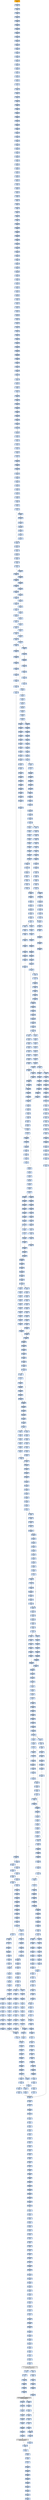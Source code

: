 strict digraph G {
	graph [bgcolor=transparent,
		name=G
	];
	node [color=lightsteelblue,
		fillcolor=lightsteelblue,
		shape=rectangle,
		style=filled
	];
	"0x00425187"	[color=lightgrey,
		fillcolor=orange,
		label="0x00425187
pusha"];
	"0x00425188"	[label="0x00425188
call"];
	"0x00425187" -> "0x00425188"	[color="#000000"];
	"0x0042518d"	[label="0x0042518d
popl"];
	"0x00425188" -> "0x0042518d"	[color="#000000"];
	"0x0042518e"	[label="0x0042518e
addl"];
	"0x0042518d" -> "0x0042518e"	[color="#000000"];
	"0x00425193"	[label="0x00425193
movl"];
	"0x0042518e" -> "0x00425193"	[color="#000000"];
	"0x00425195"	[label="0x00425195
addl"];
	"0x00425193" -> "0x00425195"	[color="#000000"];
	"0x00425197"	[label="0x00425197
subl"];
	"0x00425195" -> "0x00425197"	[color="#000000"];
	"0x00425199"	[label="0x00425199
movl"];
	"0x00425197" -> "0x00425199"	[color="#000000"];
	"0x0042519b"	[label="0x0042519b
lodsw"];
	"0x00425199" -> "0x0042519b"	[color="#000000"];
	"0x0042519d"	[label="0x0042519d
shll"];
	"0x0042519b" -> "0x0042519d"	[color="#000000"];
	"0x004251a0"	[label="0x004251a0
movl"];
	"0x0042519d" -> "0x004251a0"	[color="#000000"];
	"0x004251a2"	[label="0x004251a2
pushl"];
	"0x004251a0" -> "0x004251a2"	[color="#000000"];
	"0x004251a3"	[label="0x004251a3
lodsl"];
	"0x004251a2" -> "0x004251a3"	[color="#000000"];
	"0x004251a4"	[label="0x004251a4
subl"];
	"0x004251a3" -> "0x004251a4"	[color="#000000"];
	"0x004251a6"	[label="0x004251a6
addl"];
	"0x004251a4" -> "0x004251a6"	[color="#000000"];
	"0x004251a8"	[label="0x004251a8
movl"];
	"0x004251a6" -> "0x004251a8"	[color="#000000"];
	"0x004251aa"	[label="0x004251aa
pushl"];
	"0x004251a8" -> "0x004251aa"	[color="#000000"];
	"0x004251ab"	[label="0x004251ab
pushl"];
	"0x004251aa" -> "0x004251ab"	[color="#000000"];
	"0x004251ac"	[label="0x004251ac
decl"];
	"0x004251ab" -> "0x004251ac"	[color="#000000"];
	"0x004251ad"	[label="0x004251ad
movb"];
	"0x004251ac" -> "0x004251ad"	[color="#000000"];
	"0x004251b1"	[label="0x004251b1
movb"];
	"0x004251ad" -> "0x004251b1"	[color="#000000"];
	"0x004251b4"	[label="0x004251b4
jne"];
	"0x004251b1" -> "0x004251b4"	[color="#000000"];
	"0x004251b6"	[label="0x004251b6
subl"];
	"0x004251b4" -> "0x004251b6"	[color="#000000",
		label=F];
	"0x004251b8"	[label="0x004251b8
lodsb"];
	"0x004251b6" -> "0x004251b8"	[color="#000000"];
	"0x004251b9"	[label="0x004251b9
movl"];
	"0x004251b8" -> "0x004251b9"	[color="#000000"];
	"0x004251bb"	[label="0x004251bb
andb"];
	"0x004251b9" -> "0x004251bb"	[color="#000000"];
	"0x004251be"	[label="0x004251be
andb"];
	"0x004251bb" -> "0x004251be"	[color="#000000"];
	"0x004251c0"	[label="0x004251c0
shll"];
	"0x004251be" -> "0x004251c0"	[color="#000000"];
	"0x004251c3"	[label="0x004251c3
movb"];
	"0x004251c0" -> "0x004251c3"	[color="#000000"];
	"0x004251c5"	[label="0x004251c5
lodsb"];
	"0x004251c3" -> "0x004251c5"	[color="#000000"];
	"0x004251c6"	[label="0x004251c6
orl"];
	"0x004251c5" -> "0x004251c6"	[color="#000000"];
	"0x004251c8"	[label="0x004251c8
pushl"];
	"0x004251c6" -> "0x004251c8"	[color="#000000"];
	"0x004251c9"	[label="0x004251c9
addb"];
	"0x004251c8" -> "0x004251c9"	[color="#000000"];
	"0x004251cb"	[label="0x004251cb
movl"];
	"0x004251c9" -> "0x004251cb"	[color="#000000"];
	"0x004251d0"	[label="0x004251d0
shll"];
	"0x004251cb" -> "0x004251d0"	[color="#000000"];
	"0x004251d2"	[label="0x004251d2
popl"];
	"0x004251d0" -> "0x004251d2"	[color="#000000"];
	"0x004251d3"	[label="0x004251d3
popl"];
	"0x004251d2" -> "0x004251d3"	[color="#000000"];
	"0x004251d4"	[label="0x004251d4
movl"];
	"0x004251d3" -> "0x004251d4"	[color="#000000"];
	"0x004251d6"	[label="0x004251d6
leal"];
	"0x004251d4" -> "0x004251d6"	[color="#000000"];
	"0x004251dd"	[label="0x004251dd
pushl"];
	"0x004251d6" -> "0x004251dd"	[color="#000000"];
	"0x004251de"	[label="0x004251de
subl"];
	"0x004251dd" -> "0x004251de"	[color="#000000"];
	"0x004251e0"	[label="0x004251e0
pushl"];
	"0x004251de" -> "0x004251e0"	[color="#000000"];
	"0x004251e1"	[label="0x004251e1
pushl"];
	"0x004251e0" -> "0x004251e1"	[color="#000000"];
	"0x004251e2"	[label="0x004251e2
movl"];
	"0x004251e1" -> "0x004251e2"	[color="#000000"];
	"0x004251e4"	[label="0x004251e4
pushl"];
	"0x004251e2" -> "0x004251e4"	[color="#000000"];
	"0x004251e5"	[label="0x004251e5
movw"];
	"0x004251e4" -> "0x004251e5"	[color="#000000"];
	"0x004251e8"	[label="0x004251e8
shll"];
	"0x004251e5" -> "0x004251e8"	[color="#000000"];
	"0x004251eb"	[label="0x004251eb
pushl"];
	"0x004251e8" -> "0x004251eb"	[color="#000000"];
	"0x004251ec"	[label="0x004251ec
pushl"];
	"0x004251eb" -> "0x004251ec"	[color="#000000"];
	"0x004251ed"	[label="0x004251ed
addl"];
	"0x004251ec" -> "0x004251ed"	[color="#000000"];
	"0x004251f0"	[label="0x004251f0
pushl"];
	"0x004251ed" -> "0x004251f0"	[color="#000000"];
	"0x004251f1"	[label="0x004251f1
pushl"];
	"0x004251f0" -> "0x004251f1"	[color="#000000"];
	"0x004251f2"	[label="0x004251f2
addl"];
	"0x004251f1" -> "0x004251f2"	[color="#000000"];
	"0x004251f5"	[label="0x004251f5
pushl"];
	"0x004251f2" -> "0x004251f5"	[color="#000000"];
	"0x004251f6"	[label="0x004251f6
pushl"];
	"0x004251f5" -> "0x004251f6"	[color="#000000"];
	"0x004251f7"	[label="0x004251f7
call"];
	"0x004251f6" -> "0x004251f7"	[color="#000000"];
	"0x0042525a"	[label="0x0042525a
pushl"];
	"0x004251f7" -> "0x0042525a"	[color="#000000"];
	"0x0042525b"	[label="0x0042525b
pushl"];
	"0x0042525a" -> "0x0042525b"	[color="#000000"];
	"0x0042525c"	[label="0x0042525c
pushl"];
	"0x0042525b" -> "0x0042525c"	[color="#000000"];
	"0x0042525d"	[label="0x0042525d
pushl"];
	"0x0042525c" -> "0x0042525d"	[color="#000000"];
	"0x0042525e"	[label="0x0042525e
subl"];
	"0x0042525d" -> "0x0042525e"	[color="#000000"];
	"0x00425261"	[label="0x00425261
movl"];
	"0x0042525e" -> "0x00425261"	[color="#000000"];
	"0x00425268"	[label="0x00425268
movl"];
	"0x00425261" -> "0x00425268"	[color="#000000"];
	"0x00425270"	[label="0x00425270
movb"];
	"0x00425268" -> "0x00425270"	[color="#000000"];
	"0x00425275"	[label="0x00425275
movl"];
	"0x00425270" -> "0x00425275"	[color="#000000"];
	"0x0042527c"	[label="0x0042527c
leal"];
	"0x00425275" -> "0x0042527c"	[color="#000000"];
	"0x0042527f"	[label="0x0042527f
movl"];
	"0x0042527c" -> "0x0042527f"	[color="#000000"];
	"0x00425283"	[label="0x00425283
movl"];
	"0x0042527f" -> "0x00425283"	[color="#000000"];
	"0x00425288"	[label="0x00425288
movzbl"];
	"0x00425283" -> "0x00425288"	[color="#000000"];
	"0x0042528c"	[label="0x0042528c
movl"];
	"0x00425288" -> "0x0042528c"	[color="#000000"];
	"0x0042528e"	[label="0x0042528e
shll"];
	"0x0042528c" -> "0x0042528e"	[color="#000000"];
	"0x00425290"	[label="0x00425290
movl"];
	"0x0042528e" -> "0x00425290"	[color="#000000"];
	"0x00425292"	[label="0x00425292
decl"];
	"0x00425290" -> "0x00425292"	[color="#000000"];
	"0x00425293"	[label="0x00425293
movl"];
	"0x00425292" -> "0x00425293"	[color="#000000"];
	"0x00425297"	[label="0x00425297
movzbl"];
	"0x00425293" -> "0x00425297"	[color="#000000"];
	"0x0042529b"	[label="0x0042529b
shll"];
	"0x00425297" -> "0x0042529b"	[color="#000000"];
	"0x0042529d"	[label="0x0042529d
decl"];
	"0x0042529b" -> "0x0042529d"	[color="#000000"];
	"0x0042529e"	[label="0x0042529e
movl"];
	"0x0042529d" -> "0x0042529e"	[color="#000000"];
	"0x004252a2"	[label="0x004252a2
movl"];
	"0x0042529e" -> "0x004252a2"	[color="#000000"];
	"0x004252a9"	[label="0x004252a9
movzbl"];
	"0x004252a2" -> "0x004252a9"	[color="#000000"];
	"0x004252ac"	[label="0x004252ac
movl"];
	"0x004252a9" -> "0x004252ac"	[color="#000000"];
	"0x004252b3"	[label="0x004252b3
movl"];
	"0x004252ac" -> "0x004252b3"	[color="#000000"];
	"0x004252bb"	[label="0x004252bb
movl"];
	"0x004252b3" -> "0x004252bb"	[color="#000000"];
	"0x004252c1"	[label="0x004252c1
movl"];
	"0x004252bb" -> "0x004252c1"	[color="#000000"];
	"0x004252c6"	[label="0x004252c6
movl"];
	"0x004252c1" -> "0x004252c6"	[color="#000000"];
	"0x004252ca"	[label="0x004252ca
movl"];
	"0x004252c6" -> "0x004252ca"	[color="#000000"];
	"0x004252d2"	[label="0x004252d2
movl"];
	"0x004252ca" -> "0x004252d2"	[color="#000000"];
	"0x004252da"	[label="0x004252da
movl"];
	"0x004252d2" -> "0x004252da"	[color="#000000"];
	"0x004252e2"	[label="0x004252e2
movl"];
	"0x004252da" -> "0x004252e2"	[color="#000000"];
	"0x004252ea"	[label="0x004252ea
movzbl"];
	"0x004252e2" -> "0x004252ea"	[color="#000000"];
	"0x004252ee"	[label="0x004252ee
addl"];
	"0x004252ea" -> "0x004252ee"	[color="#000000"];
	"0x004252f0"	[label="0x004252f0
shll"];
	"0x004252ee" -> "0x004252f0"	[color="#000000"];
	"0x004252f2"	[label="0x004252f2
leal"];
	"0x004252f0" -> "0x004252f2"	[color="#000000"];
	"0x004252f8"	[label="0x004252f8
cmpl"];
	"0x004252f2" -> "0x004252f8"	[color="#000000"];
	"0x004252fc"	[label="0x004252fc
jae"];
	"0x004252f8" -> "0x004252fc"	[color="#000000"];
	"0x004252fe"	[label="0x004252fe
movl"];
	"0x004252fc" -> "0x004252fe"	[color="#000000",
		label=F];
	"0x00425302"	[label="0x00425302
movw"];
	"0x004252fe" -> "0x00425302"	[color="#000000"];
	"0x00425307"	[label="0x00425307
addl"];
	"0x00425302" -> "0x00425307"	[color="#000000"];
	"0x0042530a"	[label="0x0042530a
loop"];
	"0x00425307" -> "0x0042530a"	[color="#000000"];
	"0x0042530c"	[label="0x0042530c
movl"];
	"0x0042530a" -> "0x0042530c"	[color="#000000",
		label=F];
	"0x00425313"	[label="0x00425313
xorl"];
	"0x0042530c" -> "0x00425313"	[color="#000000"];
	"0x00425315"	[label="0x00425315
movl"];
	"0x00425313" -> "0x00425315"	[color="#000000"];
	"0x0042531d"	[label="0x0042531d
movl"];
	"0x00425315" -> "0x0042531d"	[color="#000000"];
	"0x0042531f"	[label="0x0042531f
addl"];
	"0x0042531d" -> "0x0042531f"	[color="#000000"];
	"0x00425326"	[label="0x00425326
movl"];
	"0x0042531f" -> "0x00425326"	[color="#000000"];
	"0x0042532a"	[label="0x0042532a
xorl"];
	"0x00425326" -> "0x0042532a"	[color="#000000"];
	"0x0042532c"	[label="0x0042532c
cmpl"];
	"0x0042532a" -> "0x0042532c"	[color="#000000"];
	"0x00425330"	[label="0x00425330
je"];
	"0x0042532c" -> "0x00425330"	[color="#000000"];
	"0x00425336"	[label="0x00425336
movzbl"];
	"0x00425330" -> "0x00425336"	[color="#000000",
		label=F];
	"0x00425339"	[label="0x00425339
shll"];
	"0x00425336" -> "0x00425339"	[color="#000000"];
	"0x0042533c"	[label="0x0042533c
incl"];
	"0x00425339" -> "0x0042533c"	[color="#000000"];
	"0x0042533d"	[label="0x0042533d
incl"];
	"0x0042533c" -> "0x0042533d"	[color="#000000"];
	"0x0042533e"	[label="0x0042533e
orl"];
	"0x0042533d" -> "0x0042533e"	[color="#000000"];
	"0x00425340"	[label="0x00425340
cmpl"];
	"0x0042533e" -> "0x00425340"	[color="#000000"];
	"0x00425343"	[label="0x00425343
jle"];
	"0x00425340" -> "0x00425343"	[color="#000000"];
	"0x00425345"	[label="0x00425345
movl"];
	"0x00425343" -> "0x00425345"	[color="#000000",
		label=F];
	"0x0042534c"	[label="0x0042534c
cmpl"];
	"0x00425345" -> "0x0042534c"	[color="#000000"];
	"0x00425350"	[label="0x00425350
jae"];
	"0x0042534c" -> "0x00425350"	[color="#000000"];
	"0x00425356"	[label="0x00425356
movl"];
	"0x00425350" -> "0x00425356"	[color="#000000",
		label=F];
	"0x0042535a"	[label="0x0042535a
andl"];
	"0x00425356" -> "0x0042535a"	[color="#000000"];
	"0x0042535e"	[label="0x0042535e
movl"];
	"0x0042535a" -> "0x0042535e"	[color="#000000"];
	"0x00425362"	[label="0x00425362
movl"];
	"0x0042535e" -> "0x00425362"	[color="#000000"];
	"0x00425366"	[label="0x00425366
shll"];
	"0x00425362" -> "0x00425366"	[color="#000000"];
	"0x00425369"	[label="0x00425369
movl"];
	"0x00425366" -> "0x00425369"	[color="#000000"];
	"0x0042536d"	[label="0x0042536d
addl"];
	"0x00425369" -> "0x0042536d"	[color="#000000"];
	"0x0042536f"	[label="0x0042536f
cmpl"];
	"0x0042536d" -> "0x0042536f"	[color="#000000"];
	"0x00425377"	[label="0x00425377
leal"];
	"0x0042536f" -> "0x00425377"	[color="#000000"];
	"0x0042537a"	[label="0x0042537a
ja"];
	"0x00425377" -> "0x0042537a"	[color="#000000"];
	"0x00425394"	[label="0x00425394
movl"];
	"0x0042537a" -> "0x00425394"	[color="#000000",
		label=T];
	"0x0042537c"	[label="0x0042537c
cmpl"];
	"0x0042537a" -> "0x0042537c"	[color="#000000",
		label=F];
	"0x00425398"	[label="0x00425398
movw"];
	"0x00425394" -> "0x00425398"	[color="#000000"];
	"0x0042539c"	[label="0x0042539c
shrl"];
	"0x00425398" -> "0x0042539c"	[color="#000000"];
	"0x0042539f"	[label="0x0042539f
movzwl"];
	"0x0042539c" -> "0x0042539f"	[color="#000000"];
	"0x004253a2"	[label="0x004253a2
imull"];
	"0x0042539f" -> "0x004253a2"	[color="#000000"];
	"0x004253a5"	[label="0x004253a5
cmpl"];
	"0x004253a2" -> "0x004253a5"	[color="#000000"];
	"0x004253a7"	[label="0x004253a7
jae"];
	"0x004253a5" -> "0x004253a7"	[color="#000000"];
	"0x004253ad"	[label="0x004253ad
movl"];
	"0x004253a7" -> "0x004253ad"	[color="#000000",
		label=F];
	"0x0042558a"	[label="0x0042558a
movl"];
	"0x004253a7" -> "0x0042558a"	[color="#000000",
		label=T];
	"0x004253b1"	[label="0x004253b1
movl"];
	"0x004253ad" -> "0x004253b1"	[color="#000000"];
	"0x004253b6"	[label="0x004253b6
subl"];
	"0x004253b1" -> "0x004253b6"	[color="#000000"];
	"0x004253b8"	[label="0x004253b8
movb"];
	"0x004253b6" -> "0x004253b8"	[color="#000000"];
	"0x004253bc"	[label="0x004253bc
sarl"];
	"0x004253b8" -> "0x004253bc"	[color="#000000"];
	"0x004253bf"	[label="0x004253bf
movl"];
	"0x004253bc" -> "0x004253bf"	[color="#000000"];
	"0x004253c4"	[label="0x004253c4
leal"];
	"0x004253bf" -> "0x004253c4"	[color="#000000"];
	"0x004253c7"	[label="0x004253c7
movzbl"];
	"0x004253c4" -> "0x004253c7"	[color="#000000"];
	"0x004253cc"	[label="0x004253cc
movw"];
	"0x004253c7" -> "0x004253cc"	[color="#000000"];
	"0x004253d0"	[label="0x004253d0
movl"];
	"0x004253cc" -> "0x004253d0"	[color="#000000"];
	"0x004253d4"	[label="0x004253d4
andl"];
	"0x004253d0" -> "0x004253d4"	[color="#000000"];
	"0x004253d8"	[label="0x004253d8
movl"];
	"0x004253d4" -> "0x004253d8"	[color="#000000"];
	"0x004253dc"	[label="0x004253dc
shll"];
	"0x004253d8" -> "0x004253dc"	[color="#000000"];
	"0x004253de"	[label="0x004253de
movl"];
	"0x004253dc" -> "0x004253de"	[color="#000000"];
	"0x004253e3"	[label="0x004253e3
subl"];
	"0x004253de" -> "0x004253e3"	[color="#000000"];
	"0x004253e7"	[label="0x004253e7
sarl"];
	"0x004253e3" -> "0x004253e7"	[color="#000000"];
	"0x004253e9"	[label="0x004253e9
addl"];
	"0x004253e7" -> "0x004253e9"	[color="#000000"];
	"0x004253eb"	[label="0x004253eb
imull"];
	"0x004253e9" -> "0x004253eb"	[color="#000000"];
	"0x004253f1"	[label="0x004253f1
cmpl"];
	"0x004253eb" -> "0x004253f1"	[color="#000000"];
	"0x004253f6"	[label="0x004253f6
leal"];
	"0x004253f1" -> "0x004253f6"	[color="#000000"];
	"0x004253fd"	[label="0x004253fd
movl"];
	"0x004253f6" -> "0x004253fd"	[color="#000000"];
	"0x00425401"	[label="0x00425401
jle"];
	"0x004253fd" -> "0x00425401"	[color="#000000"];
	"0x004254d1"	[label="0x004254d1
leal"];
	"0x00425401" -> "0x004254d1"	[color="#000000",
		label=T];
	"0x00425407"	[label="0x00425407
movl"];
	"0x00425401" -> "0x00425407"	[color="#000000",
		label=F];
	"0x004254d4"	[label="0x004254d4
movl"];
	"0x004254d1" -> "0x004254d4"	[color="#000000"];
	"0x004254d8"	[label="0x004254d8
addl"];
	"0x004254d4" -> "0x004254d8"	[color="#000000"];
	"0x004254da"	[label="0x004254da
cmpl"];
	"0x004254d8" -> "0x004254da"	[color="#000000"];
	"0x004254e2"	[label="0x004254e2
ja"];
	"0x004254da" -> "0x004254e2"	[color="#000000"];
	"0x004254fc"	[label="0x004254fc
movl"];
	"0x004254e2" -> "0x004254fc"	[color="#000000",
		label=T];
	"0x004254e4"	[label="0x004254e4
cmpl"];
	"0x004254e2" -> "0x004254e4"	[color="#000000",
		label=F];
	"0x00425500"	[label="0x00425500
movw"];
	"0x004254fc" -> "0x00425500"	[color="#000000"];
	"0x00425504"	[label="0x00425504
shrl"];
	"0x00425500" -> "0x00425504"	[color="#000000"];
	"0x00425507"	[label="0x00425507
movzwl"];
	"0x00425504" -> "0x00425507"	[color="#000000"];
	"0x0042550a"	[label="0x0042550a
imull"];
	"0x00425507" -> "0x0042550a"	[color="#000000"];
	"0x0042550d"	[label="0x0042550d
cmpl"];
	"0x0042550a" -> "0x0042550d"	[color="#000000"];
	"0x0042550f"	[label="0x0042550f
jae"];
	"0x0042550d" -> "0x0042550f"	[color="#000000"];
	"0x00425511"	[label="0x00425511
movl"];
	"0x0042550f" -> "0x00425511"	[color="#000000",
		label=F];
	"0x0042552a"	[label="0x0042552a
subl"];
	"0x0042550f" -> "0x0042552a"	[color="#000000",
		label=T];
	"0x00425515"	[label="0x00425515
movl"];
	"0x00425511" -> "0x00425515"	[color="#000000"];
	"0x0042551a"	[label="0x0042551a
subl"];
	"0x00425515" -> "0x0042551a"	[color="#000000"];
	"0x0042551c"	[label="0x0042551c
movl"];
	"0x0042551a" -> "0x0042551c"	[color="#000000"];
	"0x0042551e"	[label="0x0042551e
sarl"];
	"0x0042551c" -> "0x0042551e"	[color="#000000"];
	"0x00425521"	[label="0x00425521
leal"];
	"0x0042551e" -> "0x00425521"	[color="#000000"];
	"0x00425524"	[label="0x00425524
movw"];
	"0x00425521" -> "0x00425524"	[color="#000000"];
	"0x00425528"	[label="0x00425528
jmp"];
	"0x00425524" -> "0x00425528"	[color="#000000"];
	"0x004254c9"	[label="0x004254c9
cmpl"];
	"0x00425528" -> "0x004254c9"	[color="#000000"];
	"0x004254cf"	[label="0x004254cf
jg"];
	"0x004254c9" -> "0x004254cf"	[color="#000000"];
	"0x00425542"	[label="0x00425542
movl"];
	"0x004254cf" -> "0x00425542"	[color="#000000",
		label=T];
	"0x0042552e"	[label="0x0042552e
subl"];
	"0x0042552a" -> "0x0042552e"	[color="#000000"];
	"0x00425530"	[label="0x00425530
movl"];
	"0x0042552e" -> "0x00425530"	[color="#000000"];
	"0x00425532"	[label="0x00425532
leal"];
	"0x00425530" -> "0x00425532"	[color="#000000"];
	"0x00425535"	[label="0x00425535
shrw"];
	"0x00425532" -> "0x00425535"	[color="#000000"];
	"0x00425539"	[label="0x00425539
subw"];
	"0x00425535" -> "0x00425539"	[color="#000000"];
	"0x0042553c"	[label="0x0042553c
movw"];
	"0x00425539" -> "0x0042553c"	[color="#000000"];
	"0x00425540"	[label="0x00425540
jmp"];
	"0x0042553c" -> "0x00425540"	[color="#000000"];
	"0x00425540" -> "0x004254c9"	[color="#000000"];
	"0x00425546"	[label="0x00425546
movl"];
	"0x00425542" -> "0x00425546"	[color="#000000"];
	"0x00425548"	[label="0x00425548
movl"];
	"0x00425546" -> "0x00425548"	[color="#000000"];
	"0x0042554f"	[label="0x0042554f
movb"];
	"0x00425548" -> "0x0042554f"	[color="#000000"];
	"0x00425553"	[label="0x00425553
movb"];
	"0x0042554f" -> "0x00425553"	[color="#000000"];
	"0x00425556"	[label="0x00425556
incl"];
	"0x00425553" -> "0x00425556"	[color="#000000"];
	"0x00425557"	[label="0x00425557
cmpl"];
	"0x00425556" -> "0x00425557"	[color="#000000"];
	"0x0042555c"	[label="0x0042555c
movl"];
	"0x00425557" -> "0x0042555c"	[color="#000000"];
	"0x00425560"	[label="0x00425560
jg"];
	"0x0042555c" -> "0x00425560"	[color="#000000"];
	"0x00425562"	[label="0x00425562
movl"];
	"0x00425560" -> "0x00425562"	[color="#000000",
		label=F];
	"0x0042556f"	[label="0x0042556f
cmpl"];
	"0x00425560" -> "0x0042556f"	[color="#000000",
		label=T];
	"0x0042556a"	[label="0x0042556a
jmp"];
	"0x00425562" -> "0x0042556a"	[color="#000000"];
	"0x00425c8b"	[label="0x00425c8b
movl"];
	"0x0042556a" -> "0x00425c8b"	[color="#000000"];
	"0x00425c92"	[label="0x00425c92
cmpl"];
	"0x00425c8b" -> "0x00425c92"	[color="#000000"];
	"0x00425c96"	[label="0x00425c96
jb"];
	"0x00425c92" -> "0x00425c96"	[color="#000000"];
	"0x00425c9c"	[label="0x00425c9c
cmpl"];
	"0x00425c96" -> "0x00425c9c"	[color="#000000",
		label=F];
	"0x00425380"	[label="0x00425380
je"];
	"0x0042537c" -> "0x00425380"	[color="#000000"];
	"0x00425386"	[label="0x00425386
shll"];
	"0x00425380" -> "0x00425386"	[color="#000000",
		label=F];
	"0x0042538b"	[label="0x0042538b
movzbl"];
	"0x00425386" -> "0x0042538b"	[color="#000000"];
	"0x0042538e"	[label="0x0042538e
shll"];
	"0x0042538b" -> "0x0042538e"	[color="#000000"];
	"0x00425391"	[label="0x00425391
incl"];
	"0x0042538e" -> "0x00425391"	[color="#000000"];
	"0x00425392"	[label="0x00425392
orl"];
	"0x00425391" -> "0x00425392"	[color="#000000"];
	"0x00425392" -> "0x00425394"	[color="#000000"];
	"0x004254e8"	[label="0x004254e8
je"];
	"0x004254e4" -> "0x004254e8"	[color="#000000"];
	"0x004254ee"	[label="0x004254ee
shll"];
	"0x004254e8" -> "0x004254ee"	[color="#000000",
		label=F];
	"0x004254f3"	[label="0x004254f3
movzbl"];
	"0x004254ee" -> "0x004254f3"	[color="#000000"];
	"0x004254f6"	[label="0x004254f6
shll"];
	"0x004254f3" -> "0x004254f6"	[color="#000000"];
	"0x004254f9"	[label="0x004254f9
incl"];
	"0x004254f6" -> "0x004254f9"	[color="#000000"];
	"0x004254fa"	[label="0x004254fa
orl"];
	"0x004254f9" -> "0x004254fa"	[color="#000000"];
	"0x004254fa" -> "0x004254fc"	[color="#000000"];
	"0x0042558e"	[label="0x0042558e
subl"];
	"0x0042558a" -> "0x0042558e"	[color="#000000"];
	"0x00425590"	[label="0x00425590
movl"];
	"0x0042558e" -> "0x00425590"	[color="#000000"];
	"0x00425594"	[label="0x00425594
subl"];
	"0x00425590" -> "0x00425594"	[color="#000000"];
	"0x00425596"	[label="0x00425596
movl"];
	"0x00425594" -> "0x00425596"	[color="#000000"];
	"0x00425598"	[label="0x00425598
shrw"];
	"0x00425596" -> "0x00425598"	[color="#000000"];
	"0x0042559c"	[label="0x0042559c
subw"];
	"0x00425598" -> "0x0042559c"	[color="#000000"];
	"0x0042559f"	[label="0x0042559f
cmpl"];
	"0x0042559c" -> "0x0042559f"	[color="#000000"];
	"0x004255a5"	[label="0x004255a5
movw"];
	"0x0042559f" -> "0x004255a5"	[color="#000000"];
	"0x004255a9"	[label="0x004255a9
movl"];
	"0x004255a5" -> "0x004255a9"	[color="#000000"];
	"0x004255ad"	[label="0x004255ad
leal"];
	"0x004255a9" -> "0x004255ad"	[color="#000000"];
	"0x004255b1"	[label="0x004255b1
movl"];
	"0x004255ad" -> "0x004255b1"	[color="#000000"];
	"0x004255b5"	[label="0x004255b5
ja"];
	"0x004255b1" -> "0x004255b5"	[color="#000000"];
	"0x004255b7"	[label="0x004255b7
cmpl"];
	"0x004255b5" -> "0x004255b7"	[color="#000000",
		label=F];
	"0x004255cd"	[label="0x004255cd
movl"];
	"0x004255b5" -> "0x004255cd"	[color="#000000",
		label=T];
	"0x004255bb"	[label="0x004255bb
je"];
	"0x004255b7" -> "0x004255bb"	[color="#000000"];
	"0x004255c1"	[label="0x004255c1
movzbl"];
	"0x004255bb" -> "0x004255c1"	[color="#000000",
		label=F];
	"0x004255c4"	[label="0x004255c4
shll"];
	"0x004255c1" -> "0x004255c4"	[color="#000000"];
	"0x004255c7"	[label="0x004255c7
shll"];
	"0x004255c4" -> "0x004255c7"	[color="#000000"];
	"0x004255ca"	[label="0x004255ca
incl"];
	"0x004255c7" -> "0x004255ca"	[color="#000000"];
	"0x004255cb"	[label="0x004255cb
orl"];
	"0x004255ca" -> "0x004255cb"	[color="#000000"];
	"0x004255cb" -> "0x004255cd"	[color="#000000"];
	"0x004255d1"	[label="0x004255d1
movl"];
	"0x004255cd" -> "0x004255d1"	[color="#000000"];
	"0x004255d3"	[label="0x004255d3
shrl"];
	"0x004255d1" -> "0x004255d3"	[color="#000000"];
	"0x004255d6"	[label="0x004255d6
movw"];
	"0x004255d3" -> "0x004255d6"	[color="#000000"];
	"0x004255dd"	[label="0x004255dd
movzwl"];
	"0x004255d6" -> "0x004255dd"	[color="#000000"];
	"0x004255e0"	[label="0x004255e0
imull"];
	"0x004255dd" -> "0x004255e0"	[color="#000000"];
	"0x004255e3"	[label="0x004255e3
cmpl"];
	"0x004255e0" -> "0x004255e3"	[color="#000000"];
	"0x004255e5"	[label="0x004255e5
jae"];
	"0x004255e3" -> "0x004255e5"	[color="#000000"];
	"0x004255e7"	[label="0x004255e7
movl"];
	"0x004255e5" -> "0x004255e7"	[color="#000000",
		label=F];
	"0x00425639"	[label="0x00425639
movl"];
	"0x004255e5" -> "0x00425639"	[color="#000000",
		label=T];
	"0x004255e9"	[label="0x004255e9
movl"];
	"0x004255e7" -> "0x004255e9"	[color="#000000"];
	"0x004255ee"	[label="0x004255ee
subl"];
	"0x004255e9" -> "0x004255ee"	[color="#000000"];
	"0x004255f0"	[label="0x004255f0
movl"];
	"0x004255ee" -> "0x004255f0"	[color="#000000"];
	"0x004255f4"	[label="0x004255f4
sarl"];
	"0x004255f0" -> "0x004255f4"	[color="#000000"];
	"0x004255f7"	[label="0x004255f7
movl"];
	"0x004255f4" -> "0x004255f7"	[color="#000000"];
	"0x004255fb"	[label="0x004255fb
leal"];
	"0x004255f7" -> "0x004255fb"	[color="#000000"];
	"0x004255fe"	[label="0x004255fe
movl"];
	"0x004255fb" -> "0x004255fe"	[color="#000000"];
	"0x00425602"	[label="0x00425602
movl"];
	"0x004255fe" -> "0x00425602"	[color="#000000"];
	"0x00425606"	[label="0x00425606
movl"];
	"0x00425602" -> "0x00425606"	[color="#000000"];
	"0x0042560a"	[label="0x0042560a
movw"];
	"0x00425606" -> "0x0042560a"	[color="#000000"];
	"0x00425611"	[label="0x00425611
movl"];
	"0x0042560a" -> "0x00425611"	[color="#000000"];
	"0x00425615"	[label="0x00425615
movl"];
	"0x00425611" -> "0x00425615"	[color="#000000"];
	"0x00425619"	[label="0x00425619
movl"];
	"0x00425615" -> "0x00425619"	[color="#000000"];
	"0x0042561d"	[label="0x0042561d
xorl"];
	"0x00425619" -> "0x0042561d"	[color="#000000"];
	"0x0042561f"	[label="0x0042561f
cmpl"];
	"0x0042561d" -> "0x0042561f"	[color="#000000"];
	"0x00425624"	[label="0x00425624
setg"];
	"0x0042561f" -> "0x00425624"	[color="#000000"];
	"0x00425627"	[label="0x00425627
addl"];
	"0x00425624" -> "0x00425627"	[color="#000000"];
	"0x0042562d"	[label="0x0042562d
leal"];
	"0x00425627" -> "0x0042562d"	[color="#000000"];
	"0x00425630"	[label="0x00425630
movl"];
	"0x0042562d" -> "0x00425630"	[color="#000000"];
	"0x00425634"	[label="0x00425634
jmp"];
	"0x00425630" -> "0x00425634"	[color="#000000"];
	"0x004258ad"	[label="0x004258ad
cmpl"];
	"0x00425634" -> "0x004258ad"	[color="#000000"];
	"0x004258b3"	[label="0x004258b3
ja"];
	"0x004258ad" -> "0x004258b3"	[color="#000000"];
	"0x004258cb"	[label="0x004258cb
movw"];
	"0x004258b3" -> "0x004258cb"	[color="#000000",
		label=T];
	"0x004258b5"	[label="0x004258b5
cmpl"];
	"0x004258b3" -> "0x004258b5"	[color="#000000",
		label=F];
	"0x004258ce"	[label="0x004258ce
movl"];
	"0x004258cb" -> "0x004258ce"	[color="#000000"];
	"0x004258d0"	[label="0x004258d0
shrl"];
	"0x004258ce" -> "0x004258d0"	[color="#000000"];
	"0x004258d3"	[label="0x004258d3
movzwl"];
	"0x004258d0" -> "0x004258d3"	[color="#000000"];
	"0x004258d6"	[label="0x004258d6
imull"];
	"0x004258d3" -> "0x004258d6"	[color="#000000"];
	"0x004258d9"	[label="0x004258d9
cmpl"];
	"0x004258d6" -> "0x004258d9"	[color="#000000"];
	"0x004258db"	[label="0x004258db
jae"];
	"0x004258d9" -> "0x004258db"	[color="#000000"];
	"0x004258dd"	[label="0x004258dd
movl"];
	"0x004258db" -> "0x004258dd"	[color="#000000",
		label=F];
	"0x0042590c"	[label="0x0042590c
subl"];
	"0x004258db" -> "0x0042590c"	[color="#000000",
		label=T];
	"0x004258e1"	[label="0x004258e1
movl"];
	"0x004258dd" -> "0x004258e1"	[color="#000000"];
	"0x004258e6"	[label="0x004258e6
subl"];
	"0x004258e1" -> "0x004258e6"	[color="#000000"];
	"0x004258e8"	[label="0x004258e8
shll"];
	"0x004258e6" -> "0x004258e8"	[color="#000000"];
	"0x004258ed"	[label="0x004258ed
sarl"];
	"0x004258e8" -> "0x004258ed"	[color="#000000"];
	"0x004258f0"	[label="0x004258f0
movl"];
	"0x004258ed" -> "0x004258f0"	[color="#000000"];
	"0x004258f8"	[label="0x004258f8
leal"];
	"0x004258f0" -> "0x004258f8"	[color="#000000"];
	"0x004258fb"	[label="0x004258fb
movw"];
	"0x004258f8" -> "0x004258fb"	[color="#000000"];
	"0x004258fe"	[label="0x004258fe
movl"];
	"0x004258fb" -> "0x004258fe"	[color="#000000"];
	"0x00425902"	[label="0x00425902
leal"];
	"0x004258fe" -> "0x00425902"	[color="#000000"];
	"0x00425906"	[label="0x00425906
movl"];
	"0x00425902" -> "0x00425906"	[color="#000000"];
	"0x0042590a"	[label="0x0042590a
jmp"];
	"0x00425906" -> "0x0042590a"	[color="#000000"];
	"0x0042597e"	[label="0x0042597e
movl"];
	"0x0042590a" -> "0x0042597e"	[color="#000000"];
	"0x00425986"	[label="0x00425986
jmp"];
	"0x0042597e" -> "0x00425986"	[color="#000000"];
	"0x004259b7"	[label="0x004259b7
movl"];
	"0x00425986" -> "0x004259b7"	[color="#000000"];
	"0x004259bb"	[label="0x004259bb
movl"];
	"0x004259b7" -> "0x004259bb"	[color="#000000"];
	"0x004259c0"	[label="0x004259c0
movl"];
	"0x004259bb" -> "0x004259c0"	[color="#000000"];
	"0x004259c4"	[label="0x004259c4
leal"];
	"0x004259c0" -> "0x004259c4"	[color="#000000"];
	"0x004259c7"	[label="0x004259c7
movl"];
	"0x004259c4" -> "0x004259c7"	[color="#000000"];
	"0x004259cb"	[label="0x004259cb
addl"];
	"0x004259c7" -> "0x004259cb"	[color="#000000"];
	"0x004259cd"	[label="0x004259cd
cmpl"];
	"0x004259cb" -> "0x004259cd"	[color="#000000"];
	"0x004259d5"	[label="0x004259d5
ja"];
	"0x004259cd" -> "0x004259d5"	[color="#000000"];
	"0x004259ef"	[label="0x004259ef
movl"];
	"0x004259d5" -> "0x004259ef"	[color="#000000",
		label=T];
	"0x004259d7"	[label="0x004259d7
cmpl"];
	"0x004259d5" -> "0x004259d7"	[color="#000000",
		label=F];
	"0x004259f3"	[label="0x004259f3
movw"];
	"0x004259ef" -> "0x004259f3"	[color="#000000"];
	"0x004259f6"	[label="0x004259f6
shrl"];
	"0x004259f3" -> "0x004259f6"	[color="#000000"];
	"0x004259f9"	[label="0x004259f9
movzwl"];
	"0x004259f6" -> "0x004259f9"	[color="#000000"];
	"0x004259fc"	[label="0x004259fc
imull"];
	"0x004259f9" -> "0x004259fc"	[color="#000000"];
	"0x004259ff"	[label="0x004259ff
cmpl"];
	"0x004259fc" -> "0x004259ff"	[color="#000000"];
	"0x00425a01"	[label="0x00425a01
jae"];
	"0x004259ff" -> "0x00425a01"	[color="#000000"];
	"0x00425a03"	[label="0x00425a03
movl"];
	"0x00425a01" -> "0x00425a03"	[color="#000000",
		label=F];
	"0x00425a1b"	[label="0x00425a1b
subl"];
	"0x00425a01" -> "0x00425a1b"	[color="#000000",
		label=T];
	"0x00425a07"	[label="0x00425a07
movl"];
	"0x00425a03" -> "0x00425a07"	[color="#000000"];
	"0x00425a0c"	[label="0x00425a0c
subl"];
	"0x00425a07" -> "0x00425a0c"	[color="#000000"];
	"0x00425a0e"	[label="0x00425a0e
sarl"];
	"0x00425a0c" -> "0x00425a0e"	[color="#000000"];
	"0x00425a11"	[label="0x00425a11
leal"];
	"0x00425a0e" -> "0x00425a11"	[color="#000000"];
	"0x00425a14"	[label="0x00425a14
movl"];
	"0x00425a11" -> "0x00425a14"	[color="#000000"];
	"0x00425a16"	[label="0x00425a16
movw"];
	"0x00425a14" -> "0x00425a16"	[color="#000000"];
	"0x00425a19"	[label="0x00425a19
jmp"];
	"0x00425a16" -> "0x00425a19"	[color="#000000"];
	"0x00425a30"	[label="0x00425a30
movl"];
	"0x00425a19" -> "0x00425a30"	[color="#000000"];
	"0x00425a34"	[label="0x00425a34
decl"];
	"0x00425a30" -> "0x00425a34"	[color="#000000"];
	"0x00425a35"	[label="0x00425a35
movl"];
	"0x00425a34" -> "0x00425a35"	[color="#000000"];
	"0x00425a39"	[label="0x00425a39
jne"];
	"0x00425a35" -> "0x00425a39"	[color="#000000"];
	"0x00425a3b"	[label="0x00425a3b
movb"];
	"0x00425a39" -> "0x00425a3b"	[color="#000000",
		label=F];
	"0x00425a3f"	[label="0x00425a3f
movl"];
	"0x00425a3b" -> "0x00425a3f"	[color="#000000"];
	"0x00425a44"	[label="0x00425a44
shll"];
	"0x00425a3f" -> "0x00425a44"	[color="#000000"];
	"0x00425a46"	[label="0x00425a46
subl"];
	"0x00425a44" -> "0x00425a46"	[color="#000000"];
	"0x00425a48"	[label="0x00425a48
addl"];
	"0x00425a46" -> "0x00425a48"	[color="#000000"];
	"0x00425a4c"	[label="0x00425a4c
cmpl"];
	"0x00425a48" -> "0x00425a4c"	[color="#000000"];
	"0x00425a51"	[label="0x00425a51
movl"];
	"0x00425a4c" -> "0x00425a51"	[color="#000000"];
	"0x00425a55"	[label="0x00425a55
jg"];
	"0x00425a51" -> "0x00425a55"	[color="#000000"];
	"0x00425a5b"	[label="0x00425a5b
addl"];
	"0x00425a55" -> "0x00425a5b"	[color="#000000",
		label=F];
	"0x00425c42"	[label="0x00425c42
movl"];
	"0x00425a55" -> "0x00425c42"	[color="#000000",
		label=T];
	"0x00425a60"	[label="0x00425a60
cmpl"];
	"0x00425a5b" -> "0x00425a60"	[color="#000000"];
	"0x00425a63"	[label="0x00425a63
movl"];
	"0x00425a60" -> "0x00425a63"	[color="#000000"];
	"0x00425a65"	[label="0x00425a65
jle"];
	"0x00425a63" -> "0x00425a65"	[color="#000000"];
	"0x00425a6c"	[label="0x00425a6c
movl"];
	"0x00425a65" -> "0x00425a6c"	[color="#000000",
		label=T];
	"0x00425a67"	[label="0x00425a67
movl"];
	"0x00425a65" -> "0x00425a67"	[color="#000000",
		label=F];
	"0x00425a70"	[label="0x00425a70
shll"];
	"0x00425a6c" -> "0x00425a70"	[color="#000000"];
	"0x00425a73"	[label="0x00425a73
movl"];
	"0x00425a70" -> "0x00425a73"	[color="#000000"];
	"0x00425a7b"	[label="0x00425a7b
leal"];
	"0x00425a73" -> "0x00425a7b"	[color="#000000"];
	"0x00425a82"	[label="0x00425a82
movl"];
	"0x00425a7b" -> "0x00425a82"	[color="#000000"];
	"0x00425a86"	[label="0x00425a86
movl"];
	"0x00425a82" -> "0x00425a86"	[color="#000000"];
	"0x00425a8b"	[label="0x00425a8b
leal"];
	"0x00425a86" -> "0x00425a8b"	[color="#000000"];
	"0x00425a8e"	[label="0x00425a8e
movl"];
	"0x00425a8b" -> "0x00425a8e"	[color="#000000"];
	"0x00425a92"	[label="0x00425a92
addl"];
	"0x00425a8e" -> "0x00425a92"	[color="#000000"];
	"0x00425a94"	[label="0x00425a94
cmpl"];
	"0x00425a92" -> "0x00425a94"	[color="#000000"];
	"0x00425a9c"	[label="0x00425a9c
ja"];
	"0x00425a94" -> "0x00425a9c"	[color="#000000"];
	"0x00425ab6"	[label="0x00425ab6
movl"];
	"0x00425a9c" -> "0x00425ab6"	[color="#000000",
		label=T];
	"0x00425a9e"	[label="0x00425a9e
cmpl"];
	"0x00425a9c" -> "0x00425a9e"	[color="#000000",
		label=F];
	"0x00425aba"	[label="0x00425aba
movw"];
	"0x00425ab6" -> "0x00425aba"	[color="#000000"];
	"0x00425abd"	[label="0x00425abd
shrl"];
	"0x00425aba" -> "0x00425abd"	[color="#000000"];
	"0x00425ac0"	[label="0x00425ac0
movzwl"];
	"0x00425abd" -> "0x00425ac0"	[color="#000000"];
	"0x00425ac3"	[label="0x00425ac3
imull"];
	"0x00425ac0" -> "0x00425ac3"	[color="#000000"];
	"0x00425ac6"	[label="0x00425ac6
cmpl"];
	"0x00425ac3" -> "0x00425ac6"	[color="#000000"];
	"0x00425ac8"	[label="0x00425ac8
jae"];
	"0x00425ac6" -> "0x00425ac8"	[color="#000000"];
	"0x00425aca"	[label="0x00425aca
movl"];
	"0x00425ac8" -> "0x00425aca"	[color="#000000",
		label=F];
	"0x00425ae2"	[label="0x00425ae2
subl"];
	"0x00425ac8" -> "0x00425ae2"	[color="#000000",
		label=T];
	"0x00425ace"	[label="0x00425ace
movl"];
	"0x00425aca" -> "0x00425ace"	[color="#000000"];
	"0x00425ad3"	[label="0x00425ad3
subl"];
	"0x00425ace" -> "0x00425ad3"	[color="#000000"];
	"0x00425ad5"	[label="0x00425ad5
sarl"];
	"0x00425ad3" -> "0x00425ad5"	[color="#000000"];
	"0x00425ad8"	[label="0x00425ad8
leal"];
	"0x00425ad5" -> "0x00425ad8"	[color="#000000"];
	"0x00425adb"	[label="0x00425adb
movw"];
	"0x00425ad8" -> "0x00425adb"	[color="#000000"];
	"0x00425ade"	[label="0x00425ade
movl"];
	"0x00425adb" -> "0x00425ade"	[color="#000000"];
	"0x00425ae0"	[label="0x00425ae0
jmp"];
	"0x00425ade" -> "0x00425ae0"	[color="#000000"];
	"0x00425af7"	[label="0x00425af7
movl"];
	"0x00425ae0" -> "0x00425af7"	[color="#000000"];
	"0x00425afb"	[label="0x00425afb
decl"];
	"0x00425af7" -> "0x00425afb"	[color="#000000"];
	"0x00425afc"	[label="0x00425afc
movl"];
	"0x00425afb" -> "0x00425afc"	[color="#000000"];
	"0x00425b00"	[label="0x00425b00
jne"];
	"0x00425afc" -> "0x00425b00"	[color="#000000"];
	"0x00425b02"	[label="0x00425b02
leal"];
	"0x00425b00" -> "0x00425b02"	[color="#000000",
		label=F];
	"0x00425aa2"	[label="0x00425aa2
je"];
	"0x00425a9e" -> "0x00425aa2"	[color="#000000"];
	"0x00425aa8"	[label="0x00425aa8
shll"];
	"0x00425aa2" -> "0x00425aa8"	[color="#000000",
		label=F];
	"0x00425aad"	[label="0x00425aad
movzbl"];
	"0x00425aa8" -> "0x00425aad"	[color="#000000"];
	"0x00425ab0"	[label="0x00425ab0
shll"];
	"0x00425aad" -> "0x00425ab0"	[color="#000000"];
	"0x00425ab3"	[label="0x00425ab3
incl"];
	"0x00425ab0" -> "0x00425ab3"	[color="#000000"];
	"0x00425ab4"	[label="0x00425ab4
orl"];
	"0x00425ab3" -> "0x00425ab4"	[color="#000000"];
	"0x00425ab4" -> "0x00425ab6"	[color="#000000"];
	"0x00425ae6"	[label="0x00425ae6
subl"];
	"0x00425ae2" -> "0x00425ae6"	[color="#000000"];
	"0x00425ae8"	[label="0x00425ae8
movl"];
	"0x00425ae6" -> "0x00425ae8"	[color="#000000"];
	"0x00425aea"	[label="0x00425aea
shrw"];
	"0x00425ae8" -> "0x00425aea"	[color="#000000"];
	"0x00425aee"	[label="0x00425aee
subw"];
	"0x00425aea" -> "0x00425aee"	[color="#000000"];
	"0x00425af1"	[label="0x00425af1
leal"];
	"0x00425aee" -> "0x00425af1"	[color="#000000"];
	"0x00425af4"	[label="0x00425af4
movw"];
	"0x00425af1" -> "0x00425af4"	[color="#000000"];
	"0x00425af4" -> "0x00425af7"	[color="#000000"];
	"0x00425b05"	[label="0x00425b05
cmpl"];
	"0x00425b02" -> "0x00425b05"	[color="#000000"];
	"0x00425b08"	[label="0x00425b08
movl"];
	"0x00425b05" -> "0x00425b08"	[color="#000000"];
	"0x00425b0b"	[label="0x00425b0b
jle"];
	"0x00425b08" -> "0x00425b0b"	[color="#000000"];
	"0x00425b11"	[label="0x00425b11
movl"];
	"0x00425b0b" -> "0x00425b11"	[color="#000000",
		label=F];
	"0x00425c38"	[label="0x00425c38
movl"];
	"0x00425b0b" -> "0x00425c38"	[color="#000000",
		label=T];
	"0x00425b13"	[label="0x00425b13
movl"];
	"0x00425b11" -> "0x00425b13"	[color="#000000"];
	"0x00425b15"	[label="0x00425b15
sarl"];
	"0x00425b13" -> "0x00425b15"	[color="#000000"];
	"0x00425b17"	[label="0x00425b17
andl"];
	"0x00425b15" -> "0x00425b17"	[color="#000000"];
	"0x00425b1a"	[label="0x00425b1a
leal"];
	"0x00425b17" -> "0x00425b1a"	[color="#000000"];
	"0x00425b1d"	[label="0x00425b1d
orl"];
	"0x00425b1a" -> "0x00425b1d"	[color="#000000"];
	"0x00425b20"	[label="0x00425b20
cmpl"];
	"0x00425b1d" -> "0x00425b20"	[color="#000000"];
	"0x00425b23"	[label="0x00425b23
movl"];
	"0x00425b20" -> "0x00425b23"	[color="#000000"];
	"0x00425b27"	[label="0x00425b27
jg"];
	"0x00425b23" -> "0x00425b27"	[color="#000000"];
	"0x00425b29"	[label="0x00425b29
movl"];
	"0x00425b27" -> "0x00425b29"	[color="#000000",
		label=F];
	"0x00425b45"	[label="0x00425b45
leal"];
	"0x00425b27" -> "0x00425b45"	[color="#000000",
		label=T];
	"0x00425b2d"	[label="0x00425b2d
shll"];
	"0x00425b29" -> "0x00425b2d"	[color="#000000"];
	"0x00425b2f"	[label="0x00425b2f
addl"];
	"0x00425b2d" -> "0x00425b2f"	[color="#000000"];
	"0x00425b31"	[label="0x00425b31
movl"];
	"0x00425b2f" -> "0x00425b31"	[color="#000000"];
	"0x00425b34"	[label="0x00425b34
leal"];
	"0x00425b31" -> "0x00425b34"	[color="#000000"];
	"0x00425b38"	[label="0x00425b38
subl"];
	"0x00425b34" -> "0x00425b38"	[color="#000000"];
	"0x00425b3a"	[label="0x00425b3a
addl"];
	"0x00425b38" -> "0x00425b3a"	[color="#000000"];
	"0x00425b3f"	[label="0x00425b3f
movl"];
	"0x00425b3a" -> "0x00425b3f"	[color="#000000"];
	"0x00425b43"	[label="0x00425b43
jmp"];
	"0x00425b3f" -> "0x00425b43"	[color="#000000"];
	"0x00425b9b"	[label="0x00425b9b
movl"];
	"0x00425b43" -> "0x00425b9b"	[color="#000000"];
	"0x00425ba3"	[label="0x00425ba3
movl"];
	"0x00425b9b" -> "0x00425ba3"	[color="#000000"];
	"0x00425ba8"	[label="0x00425ba8
movl"];
	"0x00425ba3" -> "0x00425ba8"	[color="#000000"];
	"0x00425bac"	[label="0x00425bac
addl"];
	"0x00425ba8" -> "0x00425bac"	[color="#000000"];
	"0x00425bae"	[label="0x00425bae
movl"];
	"0x00425bac" -> "0x00425bae"	[color="#000000"];
	"0x00425bb2"	[label="0x00425bb2
addl"];
	"0x00425bae" -> "0x00425bb2"	[color="#000000"];
	"0x00425bb4"	[label="0x00425bb4
cmpl"];
	"0x00425bb2" -> "0x00425bb4"	[color="#000000"];
	"0x00425bbc"	[label="0x00425bbc
ja"];
	"0x00425bb4" -> "0x00425bbc"	[color="#000000"];
	"0x00425bd6"	[label="0x00425bd6
movl"];
	"0x00425bbc" -> "0x00425bd6"	[color="#000000",
		label=T];
	"0x00425bbe"	[label="0x00425bbe
cmpl"];
	"0x00425bbc" -> "0x00425bbe"	[color="#000000",
		label=F];
	"0x00425bda"	[label="0x00425bda
movw"];
	"0x00425bd6" -> "0x00425bda"	[color="#000000"];
	"0x00425bde"	[label="0x00425bde
shrl"];
	"0x00425bda" -> "0x00425bde"	[color="#000000"];
	"0x00425be1"	[label="0x00425be1
movzwl"];
	"0x00425bde" -> "0x00425be1"	[color="#000000"];
	"0x00425be4"	[label="0x00425be4
imull"];
	"0x00425be1" -> "0x00425be4"	[color="#000000"];
	"0x00425be7"	[label="0x00425be7
cmpl"];
	"0x00425be4" -> "0x00425be7"	[color="#000000"];
	"0x00425be9"	[label="0x00425be9
jae"];
	"0x00425be7" -> "0x00425be9"	[color="#000000"];
	"0x00425beb"	[label="0x00425beb
movl"];
	"0x00425be9" -> "0x00425beb"	[color="#000000",
		label=F];
	"0x00425c06"	[label="0x00425c06
subl"];
	"0x00425be9" -> "0x00425c06"	[color="#000000",
		label=T];
	"0x00425bef"	[label="0x00425bef
movl"];
	"0x00425beb" -> "0x00425bef"	[color="#000000"];
	"0x00425bf4"	[label="0x00425bf4
subl"];
	"0x00425bef" -> "0x00425bf4"	[color="#000000"];
	"0x00425bf6"	[label="0x00425bf6
sarl"];
	"0x00425bf4" -> "0x00425bf6"	[color="#000000"];
	"0x00425bf9"	[label="0x00425bf9
leal"];
	"0x00425bf6" -> "0x00425bf9"	[color="#000000"];
	"0x00425bfc"	[label="0x00425bfc
movw"];
	"0x00425bf9" -> "0x00425bfc"	[color="#000000"];
	"0x00425c00"	[label="0x00425c00
movl"];
	"0x00425bfc" -> "0x00425c00"	[color="#000000"];
	"0x00425c04"	[label="0x00425c04
jmp"];
	"0x00425c00" -> "0x00425c04"	[color="#000000"];
	"0x00425c25"	[label="0x00425c25
movl"];
	"0x00425c04" -> "0x00425c25"	[color="#000000"];
	"0x00425c29"	[label="0x00425c29
shll"];
	"0x00425c25" -> "0x00425c29"	[color="#000000"];
	"0x00425c2d"	[label="0x00425c2d
decl"];
	"0x00425c29" -> "0x00425c2d"	[color="#000000"];
	"0x00425c2e"	[label="0x00425c2e
movl"];
	"0x00425c2d" -> "0x00425c2e"	[color="#000000"];
	"0x00425c32"	[label="0x00425c32
jne"];
	"0x00425c2e" -> "0x00425c32"	[color="#000000"];
	"0x00425c32" -> "0x00425c38"	[color="#000000",
		label=F];
	"0x00425c0a"	[label="0x00425c0a
subl"];
	"0x00425c06" -> "0x00425c0a"	[color="#000000"];
	"0x00425c0c"	[label="0x00425c0c
movl"];
	"0x00425c0a" -> "0x00425c0c"	[color="#000000"];
	"0x00425c0e"	[label="0x00425c0e
shrw"];
	"0x00425c0c" -> "0x00425c0e"	[color="#000000"];
	"0x00425c12"	[label="0x00425c12
subw"];
	"0x00425c0e" -> "0x00425c12"	[color="#000000"];
	"0x00425c15"	[label="0x00425c15
movl"];
	"0x00425c12" -> "0x00425c15"	[color="#000000"];
	"0x00425c19"	[label="0x00425c19
movw"];
	"0x00425c15" -> "0x00425c19"	[color="#000000"];
	"0x00425c1d"	[label="0x00425c1d
movl"];
	"0x00425c19" -> "0x00425c1d"	[color="#000000"];
	"0x00425c21"	[label="0x00425c21
incl"];
	"0x00425c1d" -> "0x00425c21"	[color="#000000"];
	"0x00425c22"	[label="0x00425c22
orl"];
	"0x00425c21" -> "0x00425c22"	[color="#000000"];
	"0x00425c22" -> "0x00425c25"	[color="#000000"];
	"0x00425c3b"	[label="0x00425c3b
incl"];
	"0x00425c38" -> "0x00425c3b"	[color="#000000"];
	"0x00425c3c"	[label="0x00425c3c
movl"];
	"0x00425c3b" -> "0x00425c3c"	[color="#000000"];
	"0x00425c40"	[label="0x00425c40
je"];
	"0x00425c3c" -> "0x00425c40"	[color="#000000"];
	"0x00425c40" -> "0x00425c42"	[color="#000000",
		label=F];
	"0x00425c46"	[label="0x00425c46
movl"];
	"0x00425c42" -> "0x00425c46"	[color="#000000"];
	"0x00425c4a"	[label="0x00425c4a
addl"];
	"0x00425c46" -> "0x00425c4a"	[color="#000000"];
	"0x00425c4d"	[label="0x00425c4d
cmpl"];
	"0x00425c4a" -> "0x00425c4d"	[color="#000000"];
	"0x00425c51"	[label="0x00425c51
ja"];
	"0x00425c4d" -> "0x00425c51"	[color="#000000"];
	"0x00425c53"	[label="0x00425c53
movl"];
	"0x00425c51" -> "0x00425c53"	[color="#000000",
		label=F];
	"0x00425c5a"	[label="0x00425c5a
movl"];
	"0x00425c53" -> "0x00425c5a"	[color="#000000"];
	"0x00425c5c"	[label="0x00425c5c
subl"];
	"0x00425c5a" -> "0x00425c5c"	[color="#000000"];
	"0x00425c60"	[label="0x00425c60
addl"];
	"0x00425c5c" -> "0x00425c60"	[color="#000000"];
	"0x00425c67"	[label="0x00425c67
leal"];
	"0x00425c60" -> "0x00425c67"	[color="#000000"];
	"0x00425c6b"	[label="0x00425c6b
movb"];
	"0x00425c67" -> "0x00425c6b"	[color="#000000"];
	"0x00425c6d"	[label="0x00425c6d
incl"];
	"0x00425c6b" -> "0x00425c6d"	[color="#000000"];
	"0x00425c6e"	[label="0x00425c6e
movb"];
	"0x00425c6d" -> "0x00425c6e"	[color="#000000"];
	"0x00425c72"	[label="0x00425c72
movb"];
	"0x00425c6e" -> "0x00425c72"	[color="#000000"];
	"0x00425c74"	[label="0x00425c74
incl"];
	"0x00425c72" -> "0x00425c74"	[color="#000000"];
	"0x00425c75"	[label="0x00425c75
incl"];
	"0x00425c74" -> "0x00425c75"	[color="#000000"];
	"0x00425c79"	[label="0x00425c79
decl"];
	"0x00425c75" -> "0x00425c79"	[color="#000000"];
	"0x00425c7a"	[label="0x00425c7a
je"];
	"0x00425c79" -> "0x00425c7a"	[color="#000000"];
	"0x00425c7a" -> "0x00425c8b"	[color="#000000",
		label=T];
	"0x0042563b"	[label="0x0042563b
subl"];
	"0x00425639" -> "0x0042563b"	[color="#000000"];
	"0x0042563d"	[label="0x0042563d
subl"];
	"0x0042563b" -> "0x0042563d"	[color="#000000"];
	"0x0042563f"	[label="0x0042563f
movl"];
	"0x0042563d" -> "0x0042563f"	[color="#000000"];
	"0x00425641"	[label="0x00425641
shrw"];
	"0x0042563f" -> "0x00425641"	[color="#000000"];
	"0x00425645"	[label="0x00425645
movl"];
	"0x00425641" -> "0x00425645"	[color="#000000"];
	"0x00425649"	[label="0x00425649
subw"];
	"0x00425645" -> "0x00425649"	[color="#000000"];
	"0x0042564c"	[label="0x0042564c
cmpl"];
	"0x00425649" -> "0x0042564c"	[color="#000000"];
	"0x00425652"	[label="0x00425652
movw"];
	"0x0042564c" -> "0x00425652"	[color="#000000"];
	"0x00425659"	[label="0x00425659
ja"];
	"0x00425652" -> "0x00425659"	[color="#000000"];
	"0x00425671"	[label="0x00425671
movl"];
	"0x00425659" -> "0x00425671"	[color="#000000",
		label=T];
	"0x0042565b"	[label="0x0042565b
cmpl"];
	"0x00425659" -> "0x0042565b"	[color="#000000",
		label=F];
	"0x00425675"	[label="0x00425675
movl"];
	"0x00425671" -> "0x00425675"	[color="#000000"];
	"0x00425677"	[label="0x00425677
shrl"];
	"0x00425675" -> "0x00425677"	[color="#000000"];
	"0x0042567a"	[label="0x0042567a
movw"];
	"0x00425677" -> "0x0042567a"	[color="#000000"];
	"0x00425681"	[label="0x00425681
movzwl"];
	"0x0042567a" -> "0x00425681"	[color="#000000"];
	"0x00425684"	[label="0x00425684
imull"];
	"0x00425681" -> "0x00425684"	[color="#000000"];
	"0x00425687"	[label="0x00425687
cmpl"];
	"0x00425684" -> "0x00425687"	[color="#000000"];
	"0x00425689"	[label="0x00425689
jae"];
	"0x00425687" -> "0x00425689"	[color="#000000"];
	"0x00425772"	[label="0x00425772
movl"];
	"0x00425689" -> "0x00425772"	[color="#000000",
		label=T];
	"0x0042568f"	[label="0x0042568f
movl"];
	"0x00425689" -> "0x0042568f"	[color="#000000",
		label=F];
	"0x00425774"	[label="0x00425774
subl"];
	"0x00425772" -> "0x00425774"	[color="#000000"];
	"0x00425776"	[label="0x00425776
shrw"];
	"0x00425774" -> "0x00425776"	[color="#000000"];
	"0x0042577a"	[label="0x0042577a
movl"];
	"0x00425776" -> "0x0042577a"	[color="#000000"];
	"0x0042577e"	[label="0x0042577e
subw"];
	"0x0042577a" -> "0x0042577e"	[color="#000000"];
	"0x00425781"	[label="0x00425781
subl"];
	"0x0042577e" -> "0x00425781"	[color="#000000"];
	"0x00425783"	[label="0x00425783
cmpl"];
	"0x00425781" -> "0x00425783"	[color="#000000"];
	"0x00425789"	[label="0x00425789
movw"];
	"0x00425783" -> "0x00425789"	[color="#000000"];
	"0x00425790"	[label="0x00425790
ja"];
	"0x00425789" -> "0x00425790"	[color="#000000"];
	"0x004257a8"	[label="0x004257a8
movl"];
	"0x00425790" -> "0x004257a8"	[color="#000000",
		label=T];
	"0x00425792"	[label="0x00425792
cmpl"];
	"0x00425790" -> "0x00425792"	[color="#000000",
		label=F];
	"0x004257ac"	[label="0x004257ac
movl"];
	"0x004257a8" -> "0x004257ac"	[color="#000000"];
	"0x004257ae"	[label="0x004257ae
shrl"];
	"0x004257ac" -> "0x004257ae"	[color="#000000"];
	"0x004257b1"	[label="0x004257b1
movw"];
	"0x004257ae" -> "0x004257b1"	[color="#000000"];
	"0x004257b8"	[label="0x004257b8
movzwl"];
	"0x004257b1" -> "0x004257b8"	[color="#000000"];
	"0x004257bb"	[label="0x004257bb
imull"];
	"0x004257b8" -> "0x004257bb"	[color="#000000"];
	"0x004257be"	[label="0x004257be
cmpl"];
	"0x004257bb" -> "0x004257be"	[color="#000000"];
	"0x004257c0"	[label="0x004257c0
jae"];
	"0x004257be" -> "0x004257c0"	[color="#000000"];
	"0x004257c2"	[label="0x004257c2
movl"];
	"0x004257c0" -> "0x004257c2"	[color="#000000",
		label=F];
	"0x004257e5"	[label="0x004257e5
movl"];
	"0x004257c0" -> "0x004257e5"	[color="#000000",
		label=T];
	"0x004257c4"	[label="0x004257c4
movl"];
	"0x004257c2" -> "0x004257c4"	[color="#000000"];
	"0x004257c9"	[label="0x004257c9
subl"];
	"0x004257c4" -> "0x004257c9"	[color="#000000"];
	"0x004257cb"	[label="0x004257cb
movl"];
	"0x004257c9" -> "0x004257cb"	[color="#000000"];
	"0x004257cf"	[label="0x004257cf
sarl"];
	"0x004257cb" -> "0x004257cf"	[color="#000000"];
	"0x004257d2"	[label="0x004257d2
leal"];
	"0x004257cf" -> "0x004257d2"	[color="#000000"];
	"0x004257d5"	[label="0x004257d5
movw"];
	"0x004257d2" -> "0x004257d5"	[color="#000000"];
	"0x004257dc"	[label="0x004257dc
movl"];
	"0x004257d5" -> "0x004257dc"	[color="#000000"];
	"0x004257e0"	[label="0x004257e0
jmp"];
	"0x004257dc" -> "0x004257e0"	[color="#000000"];
	"0x00425885"	[label="0x00425885
movl"];
	"0x004257e0" -> "0x00425885"	[color="#000000"];
	"0x00425889"	[label="0x00425889
movl"];
	"0x00425885" -> "0x00425889"	[color="#000000"];
	"0x0042588d"	[label="0x0042588d
movl"];
	"0x00425889" -> "0x0042588d"	[color="#000000"];
	"0x00425891"	[label="0x00425891
xorl"];
	"0x0042588d" -> "0x00425891"	[color="#000000"];
	"0x00425893"	[label="0x00425893
cmpl"];
	"0x00425891" -> "0x00425893"	[color="#000000"];
	"0x00425898"	[label="0x00425898
movl"];
	"0x00425893" -> "0x00425898"	[color="#000000"];
	"0x0042589c"	[label="0x0042589c
setg"];
	"0x00425898" -> "0x0042589c"	[color="#000000"];
	"0x0042589f"	[label="0x0042589f
addl"];
	"0x0042589c" -> "0x0042589f"	[color="#000000"];
	"0x004258a5"	[label="0x004258a5
leal"];
	"0x0042589f" -> "0x004258a5"	[color="#000000"];
	"0x004258a9"	[label="0x004258a9
movl"];
	"0x004258a5" -> "0x004258a9"	[color="#000000"];
	"0x004258a9" -> "0x004258ad"	[color="#000000"];
	"0x00425a1f"	[label="0x00425a1f
subl"];
	"0x00425a1b" -> "0x00425a1f"	[color="#000000"];
	"0x00425a21"	[label="0x00425a21
movl"];
	"0x00425a1f" -> "0x00425a21"	[color="#000000"];
	"0x00425a23"	[label="0x00425a23
shrw"];
	"0x00425a21" -> "0x00425a23"	[color="#000000"];
	"0x00425a27"	[label="0x00425a27
subw"];
	"0x00425a23" -> "0x00425a27"	[color="#000000"];
	"0x00425a2a"	[label="0x00425a2a
movw"];
	"0x00425a27" -> "0x00425a2a"	[color="#000000"];
	"0x00425a2d"	[label="0x00425a2d
leal"];
	"0x00425a2a" -> "0x00425a2d"	[color="#000000"];
	"0x00425a2d" -> "0x00425a30"	[color="#000000"];
	"0x0042540b"	[label="0x0042540b
subl"];
	"0x00425407" -> "0x0042540b"	[color="#000000"];
	"0x0042540f"	[label="0x0042540f
movl"];
	"0x0042540b" -> "0x0042540f"	[color="#000000"];
	"0x00425416"	[label="0x00425416
movzbl"];
	"0x0042540f" -> "0x00425416"	[color="#000000"];
	"0x0042541a"	[label="0x0042541a
movl"];
	"0x00425416" -> "0x0042541a"	[color="#000000"];
	"0x0042541e"	[label="0x0042541e
shll"];
	"0x0042541a" -> "0x0042541e"	[color="#000000"];
	"0x00425422"	[label="0x00425422
movl"];
	"0x0042541e" -> "0x00425422"	[color="#000000"];
	"0x00425426"	[label="0x00425426
leal"];
	"0x00425422" -> "0x00425426"	[color="#000000"];
	"0x00425429"	[label="0x00425429
movl"];
	"0x00425426" -> "0x00425429"	[color="#000000"];
	"0x0042542d"	[label="0x0042542d
andl"];
	"0x00425429" -> "0x0042542d"	[color="#000000"];
	"0x00425433"	[label="0x00425433
cmpl"];
	"0x0042542d" -> "0x00425433"	[color="#000000"];
	"0x0042543b"	[label="0x0042543b
leal"];
	"0x00425433" -> "0x0042543b"	[color="#000000"];
	"0x0042543f"	[label="0x0042543f
movl"];
	"0x0042543b" -> "0x0042543f"	[color="#000000"];
	"0x00425443"	[label="0x00425443
leal"];
	"0x0042543f" -> "0x00425443"	[color="#000000"];
	"0x00425446"	[label="0x00425446
ja"];
	"0x00425443" -> "0x00425446"	[color="#000000"];
	"0x00425448"	[label="0x00425448
cmpl"];
	"0x00425446" -> "0x00425448"	[color="#000000",
		label=F];
	"0x00425460"	[label="0x00425460
movl"];
	"0x00425446" -> "0x00425460"	[color="#000000",
		label=T];
	"0x0042544c"	[label="0x0042544c
je"];
	"0x00425448" -> "0x0042544c"	[color="#000000"];
	"0x00425452"	[label="0x00425452
shll"];
	"0x0042544c" -> "0x00425452"	[color="#000000",
		label=F];
	"0x00425457"	[label="0x00425457
movzbl"];
	"0x00425452" -> "0x00425457"	[color="#000000"];
	"0x0042545a"	[label="0x0042545a
shll"];
	"0x00425457" -> "0x0042545a"	[color="#000000"];
	"0x0042545d"	[label="0x0042545d
incl"];
	"0x0042545a" -> "0x0042545d"	[color="#000000"];
	"0x0042545e"	[label="0x0042545e
orl"];
	"0x0042545d" -> "0x0042545e"	[color="#000000"];
	"0x0042545e" -> "0x00425460"	[color="#000000"];
	"0x00425464"	[label="0x00425464
movw"];
	"0x00425460" -> "0x00425464"	[color="#000000"];
	"0x0042546b"	[label="0x0042546b
shrl"];
	"0x00425464" -> "0x0042546b"	[color="#000000"];
	"0x0042546e"	[label="0x0042546e
movzwl"];
	"0x0042546b" -> "0x0042546e"	[color="#000000"];
	"0x00425471"	[label="0x00425471
imull"];
	"0x0042546e" -> "0x00425471"	[color="#000000"];
	"0x00425474"	[label="0x00425474
cmpl"];
	"0x00425471" -> "0x00425474"	[color="#000000"];
	"0x00425476"	[label="0x00425476
jae"];
	"0x00425474" -> "0x00425476"	[color="#000000"];
	"0x00425478"	[label="0x00425478
movl"];
	"0x00425476" -> "0x00425478"	[color="#000000",
		label=F];
	"0x0042549b"	[label="0x0042549b
subl"];
	"0x00425476" -> "0x0042549b"	[color="#000000",
		label=T];
	"0x0042547c"	[label="0x0042547c
movl"];
	"0x00425478" -> "0x0042547c"	[color="#000000"];
	"0x00425481"	[label="0x00425481
subl"];
	"0x0042547c" -> "0x00425481"	[color="#000000"];
	"0x00425483"	[label="0x00425483
movl"];
	"0x00425481" -> "0x00425483"	[color="#000000"];
	"0x00425485"	[label="0x00425485
sarl"];
	"0x00425483" -> "0x00425485"	[color="#000000"];
	"0x00425488"	[label="0x00425488
cmpl"];
	"0x00425485" -> "0x00425488"	[color="#000000"];
	"0x0042548d"	[label="0x0042548d
leal"];
	"0x00425488" -> "0x0042548d"	[color="#000000"];
	"0x00425490"	[label="0x00425490
movw"];
	"0x0042548d" -> "0x00425490"	[color="#000000"];
	"0x00425497"	[label="0x00425497
je"];
	"0x00425490" -> "0x00425497"	[color="#000000"];
	"0x004254bb"	[label="0x004254bb
cmpl"];
	"0x00425497" -> "0x004254bb"	[color="#000000",
		label=T];
	"0x00425499"	[label="0x00425499
jmp"];
	"0x00425497" -> "0x00425499"	[color="#000000",
		label=F];
	"0x004254c1"	[label="0x004254c1
jle"];
	"0x004254bb" -> "0x004254c1"	[color="#000000"];
	"0x004254c7"	[label="0x004254c7
jmp"];
	"0x004254c1" -> "0x004254c7"	[color="#000000",
		label=F];
	"0x0042549f"	[label="0x0042549f
subl"];
	"0x0042549b" -> "0x0042549f"	[color="#000000"];
	"0x004254a1"	[label="0x004254a1
movl"];
	"0x0042549f" -> "0x004254a1"	[color="#000000"];
	"0x004254a3"	[label="0x004254a3
leal"];
	"0x004254a1" -> "0x004254a3"	[color="#000000"];
	"0x004254a6"	[label="0x004254a6
shrw"];
	"0x004254a3" -> "0x004254a6"	[color="#000000"];
	"0x004254aa"	[label="0x004254aa
subw"];
	"0x004254a6" -> "0x004254aa"	[color="#000000"];
	"0x004254ad"	[label="0x004254ad
cmpl"];
	"0x004254aa" -> "0x004254ad"	[color="#000000"];
	"0x004254b2"	[label="0x004254b2
movw"];
	"0x004254ad" -> "0x004254b2"	[color="#000000"];
	"0x004254b9"	[label="0x004254b9
je"];
	"0x004254b2" -> "0x004254b9"	[color="#000000"];
	"0x004254b9" -> "0x004254c9"	[color="#000000",
		label=T];
	"0x004254b9" -> "0x004254bb"	[color="#000000",
		label=F];
	"0x00425574"	[label="0x00425574
jg"];
	"0x0042556f" -> "0x00425574"	[color="#000000"];
	"0x00425580"	[label="0x00425580
subl"];
	"0x00425574" -> "0x00425580"	[color="#000000",
		label=T];
	"0x00425576"	[label="0x00425576
subl"];
	"0x00425574" -> "0x00425576"	[color="#000000",
		label=F];
	"0x00425585"	[label="0x00425585
jmp"];
	"0x00425580" -> "0x00425585"	[color="#000000"];
	"0x00425585" -> "0x00425c8b"	[color="#000000"];
	"0x0042557b"	[label="0x0042557b
jmp"];
	"0x00425576" -> "0x0042557b"	[color="#000000"];
	"0x0042557b" -> "0x00425c8b"	[color="#000000"];
	"0x004259db"	[label="0x004259db
je"];
	"0x004259d7" -> "0x004259db"	[color="#000000"];
	"0x004259e1"	[label="0x004259e1
shll"];
	"0x004259db" -> "0x004259e1"	[color="#000000",
		label=F];
	"0x004259e6"	[label="0x004259e6
movzbl"];
	"0x004259e1" -> "0x004259e6"	[color="#000000"];
	"0x004259e9"	[label="0x004259e9
shll"];
	"0x004259e6" -> "0x004259e9"	[color="#000000"];
	"0x004259ec"	[label="0x004259ec
incl"];
	"0x004259e9" -> "0x004259ec"	[color="#000000"];
	"0x004259ed"	[label="0x004259ed
orl"];
	"0x004259ec" -> "0x004259ed"	[color="#000000"];
	"0x004259ed" -> "0x004259ef"	[color="#000000"];
	"0x00425bc2"	[label="0x00425bc2
je"];
	"0x00425bbe" -> "0x00425bc2"	[color="#000000"];
	"0x00425bc8"	[label="0x00425bc8
shll"];
	"0x00425bc2" -> "0x00425bc8"	[color="#000000",
		label=F];
	"0x00425bcd"	[label="0x00425bcd
movzbl"];
	"0x00425bc8" -> "0x00425bcd"	[color="#000000"];
	"0x00425bd0"	[label="0x00425bd0
shll"];
	"0x00425bcd" -> "0x00425bd0"	[color="#000000"];
	"0x00425bd3"	[label="0x00425bd3
incl"];
	"0x00425bd0" -> "0x00425bd3"	[color="#000000"];
	"0x00425bd4"	[label="0x00425bd4
orl"];
	"0x00425bd3" -> "0x00425bd4"	[color="#000000"];
	"0x00425bd4" -> "0x00425bd6"	[color="#000000"];
	"0x00425694"	[label="0x00425694
movl"];
	"0x0042568f" -> "0x00425694"	[color="#000000"];
	"0x00425696"	[label="0x00425696
subl"];
	"0x00425694" -> "0x00425696"	[color="#000000"];
	"0x00425698"	[label="0x00425698
movl"];
	"0x00425696" -> "0x00425698"	[color="#000000"];
	"0x004256a0"	[label="0x004256a0
movl"];
	"0x00425698" -> "0x004256a0"	[color="#000000"];
	"0x004256a2"	[label="0x004256a2
sarl"];
	"0x004256a0" -> "0x004256a2"	[color="#000000"];
	"0x004256a5"	[label="0x004256a5
leal"];
	"0x004256a2" -> "0x004256a5"	[color="#000000"];
	"0x004256a8"	[label="0x004256a8
movl"];
	"0x004256a5" -> "0x004256a8"	[color="#000000"];
	"0x004256ac"	[label="0x004256ac
movw"];
	"0x004256a8" -> "0x004256ac"	[color="#000000"];
	"0x004256b3"	[label="0x004256b3
movl"];
	"0x004256ac" -> "0x004256b3"	[color="#000000"];
	"0x004256b7"	[label="0x004256b7
movl"];
	"0x004256b3" -> "0x004256b7"	[color="#000000"];
	"0x004256bb"	[label="0x004256bb
shll"];
	"0x004256b7" -> "0x004256bb"	[color="#000000"];
	"0x004256be"	[label="0x004256be
addl"];
	"0x004256bb" -> "0x004256be"	[color="#000000"];
	"0x004256c2"	[label="0x004256c2
cmpl"];
	"0x004256be" -> "0x004256c2"	[color="#000000"];
	"0x004256c8"	[label="0x004256c8
leal"];
	"0x004256c2" -> "0x004256c8"	[color="#000000"];
	"0x004256cb"	[label="0x004256cb
ja"];
	"0x004256c8" -> "0x004256cb"	[color="#000000"];
	"0x004256e3"	[label="0x004256e3
movw"];
	"0x004256cb" -> "0x004256e3"	[color="#000000",
		label=T];
	"0x004256cd"	[label="0x004256cd
cmpl"];
	"0x004256cb" -> "0x004256cd"	[color="#000000",
		label=F];
	"0x004256ea"	[label="0x004256ea
movl"];
	"0x004256e3" -> "0x004256ea"	[color="#000000"];
	"0x004256ec"	[label="0x004256ec
shrl"];
	"0x004256ea" -> "0x004256ec"	[color="#000000"];
	"0x004256ef"	[label="0x004256ef
movzwl"];
	"0x004256ec" -> "0x004256ef"	[color="#000000"];
	"0x004256f2"	[label="0x004256f2
imull"];
	"0x004256ef" -> "0x004256f2"	[color="#000000"];
	"0x004256f5"	[label="0x004256f5
cmpl"];
	"0x004256f2" -> "0x004256f5"	[color="#000000"];
	"0x004256f7"	[label="0x004256f7
jae"];
	"0x004256f5" -> "0x004256f7"	[color="#000000"];
	"0x004256f9"	[label="0x004256f9
subl"];
	"0x004256f7" -> "0x004256f9"	[color="#000000",
		label=F];
	"0x00425759"	[label="0x00425759
subl"];
	"0x004256f7" -> "0x00425759"	[color="#000000",
		label=T];
	"0x004256fd"	[label="0x004256fd
sarl"];
	"0x004256f9" -> "0x004256fd"	[color="#000000"];
	"0x00425702"	[label="0x00425702
movl"];
	"0x004256fd" -> "0x00425702"	[color="#000000"];
	"0x00425706"	[label="0x00425706
movl"];
	"0x00425702" -> "0x00425706"	[color="#000000"];
	"0x0042570a"	[label="0x0042570a
cmpl"];
	"0x00425706" -> "0x0042570a"	[color="#000000"];
	"0x0042570f"	[label="0x0042570f
leal"];
	"0x0042570a" -> "0x0042570f"	[color="#000000"];
	"0x00425712"	[label="0x00425712
movw"];
	"0x0042570f" -> "0x00425712"	[color="#000000"];
	"0x00425719"	[label="0x00425719
je"];
	"0x00425712" -> "0x00425719"	[color="#000000"];
	"0x0042571f"	[label="0x0042571f
xorl"];
	"0x00425719" -> "0x0042571f"	[color="#000000",
		label=F];
	"0x00425721"	[label="0x00425721
cmpl"];
	"0x0042571f" -> "0x00425721"	[color="#000000"];
	"0x00425726"	[label="0x00425726
movl"];
	"0x00425721" -> "0x00425726"	[color="#000000"];
	"0x0042572d"	[label="0x0042572d
movl"];
	"0x00425726" -> "0x0042572d"	[color="#000000"];
	"0x00425731"	[label="0x00425731
setg"];
	"0x0042572d" -> "0x00425731"	[color="#000000"];
	"0x00425734"	[label="0x00425734
leal"];
	"0x00425731" -> "0x00425734"	[color="#000000"];
	"0x00425738"	[label="0x00425738
movl"];
	"0x00425734" -> "0x00425738"	[color="#000000"];
	"0x0042573c"	[label="0x0042573c
movl"];
	"0x00425738" -> "0x0042573c"	[color="#000000"];
	"0x00425740"	[label="0x00425740
subl"];
	"0x0042573c" -> "0x00425740"	[color="#000000"];
	"0x00425744"	[label="0x00425744
movb"];
	"0x00425740" -> "0x00425744"	[color="#000000"];
	"0x00425747"	[label="0x00425747
movb"];
	"0x00425744" -> "0x00425747"	[color="#000000"];
	"0x0042574b"	[label="0x0042574b
movb"];
	"0x00425747" -> "0x0042574b"	[color="#000000"];
	"0x0042574f"	[label="0x0042574f
incl"];
	"0x0042574b" -> "0x0042574f"	[color="#000000"];
	"0x00425750"	[label="0x00425750
movl"];
	"0x0042574f" -> "0x00425750"	[color="#000000"];
	"0x00425754"	[label="0x00425754
jmp"];
	"0x00425750" -> "0x00425754"	[color="#000000"];
	"0x00425754" -> "0x00425c8b"	[color="#000000"];
	"0x0042590e"	[label="0x0042590e
subl"];
	"0x0042590c" -> "0x0042590e"	[color="#000000"];
	"0x00425910"	[label="0x00425910
movl"];
	"0x0042590e" -> "0x00425910"	[color="#000000"];
	"0x00425912"	[label="0x00425912
shrw"];
	"0x00425910" -> "0x00425912"	[color="#000000"];
	"0x00425916"	[label="0x00425916
subw"];
	"0x00425912" -> "0x00425916"	[color="#000000"];
	"0x00425919"	[label="0x00425919
cmpl"];
	"0x00425916" -> "0x00425919"	[color="#000000"];
	"0x0042591f"	[label="0x0042591f
movw"];
	"0x00425919" -> "0x0042591f"	[color="#000000"];
	"0x00425922"	[label="0x00425922
ja"];
	"0x0042591f" -> "0x00425922"	[color="#000000"];
	"0x0042593a"	[label="0x0042593a
movw"];
	"0x00425922" -> "0x0042593a"	[color="#000000",
		label=T];
	"0x00425924"	[label="0x00425924
cmpl"];
	"0x00425922" -> "0x00425924"	[color="#000000",
		label=F];
	"0x0042593e"	[label="0x0042593e
movl"];
	"0x0042593a" -> "0x0042593e"	[color="#000000"];
	"0x00425940"	[label="0x00425940
shrl"];
	"0x0042593e" -> "0x00425940"	[color="#000000"];
	"0x00425943"	[label="0x00425943
movzwl"];
	"0x00425940" -> "0x00425943"	[color="#000000"];
	"0x00425946"	[label="0x00425946
imull"];
	"0x00425943" -> "0x00425946"	[color="#000000"];
	"0x00425949"	[label="0x00425949
cmpl"];
	"0x00425946" -> "0x00425949"	[color="#000000"];
	"0x0042594b"	[label="0x0042594b
jae"];
	"0x00425949" -> "0x0042594b"	[color="#000000"];
	"0x0042594d"	[label="0x0042594d
movl"];
	"0x0042594b" -> "0x0042594d"	[color="#000000",
		label=F];
	"0x00425988"	[label="0x00425988
subl"];
	"0x0042594b" -> "0x00425988"	[color="#000000",
		label=T];
	"0x00425951"	[label="0x00425951
movl"];
	"0x0042594d" -> "0x00425951"	[color="#000000"];
	"0x00425956"	[label="0x00425956
subl"];
	"0x00425951" -> "0x00425956"	[color="#000000"];
	"0x00425958"	[label="0x00425958
shll"];
	"0x00425956" -> "0x00425958"	[color="#000000"];
	"0x0042595d"	[label="0x0042595d
sarl"];
	"0x00425958" -> "0x0042595d"	[color="#000000"];
	"0x00425960"	[label="0x00425960
movl"];
	"0x0042595d" -> "0x00425960"	[color="#000000"];
	"0x00425968"	[label="0x00425968
leal"];
	"0x00425960" -> "0x00425968"	[color="#000000"];
	"0x0042596b"	[label="0x0042596b
movl"];
	"0x00425968" -> "0x0042596b"	[color="#000000"];
	"0x0042596f"	[label="0x0042596f
movw"];
	"0x0042596b" -> "0x0042596f"	[color="#000000"];
	"0x00425973"	[label="0x00425973
leal"];
	"0x0042596f" -> "0x00425973"	[color="#000000"];
	"0x0042597a"	[label="0x0042597a
movl"];
	"0x00425973" -> "0x0042597a"	[color="#000000"];
	"0x0042597a" -> "0x0042597e"	[color="#000000"];
	"0x00425499" -> "0x004254c9"	[color="#000000"];
	"0x0042565f"	[label="0x0042565f
je"];
	"0x0042565b" -> "0x0042565f"	[color="#000000"];
	"0x00425665"	[label="0x00425665
movzbl"];
	"0x0042565f" -> "0x00425665"	[color="#000000",
		label=F];
	"0x00425668"	[label="0x00425668
shll"];
	"0x00425665" -> "0x00425668"	[color="#000000"];
	"0x0042566b"	[label="0x0042566b
shll"];
	"0x00425668" -> "0x0042566b"	[color="#000000"];
	"0x0042566e"	[label="0x0042566e
incl"];
	"0x0042566b" -> "0x0042566e"	[color="#000000"];
	"0x0042566f"	[label="0x0042566f
orl"];
	"0x0042566e" -> "0x0042566f"	[color="#000000"];
	"0x0042566f" -> "0x00425671"	[color="#000000"];
	"0x004257e7"	[label="0x004257e7
subl"];
	"0x004257e5" -> "0x004257e7"	[color="#000000"];
	"0x004257e9"	[label="0x004257e9
subl"];
	"0x004257e7" -> "0x004257e9"	[color="#000000"];
	"0x004257eb"	[label="0x004257eb
movl"];
	"0x004257e9" -> "0x004257eb"	[color="#000000"];
	"0x004257ed"	[label="0x004257ed
shrw"];
	"0x004257eb" -> "0x004257ed"	[color="#000000"];
	"0x004257f1"	[label="0x004257f1
subw"];
	"0x004257ed" -> "0x004257f1"	[color="#000000"];
	"0x004257f4"	[label="0x004257f4
movl"];
	"0x004257f1" -> "0x004257f4"	[color="#000000"];
	"0x004257f8"	[label="0x004257f8
cmpl"];
	"0x004257f4" -> "0x004257f8"	[color="#000000"];
	"0x004257fe"	[label="0x004257fe
movw"];
	"0x004257f8" -> "0x004257fe"	[color="#000000"];
	"0x00425805"	[label="0x00425805
ja"];
	"0x004257fe" -> "0x00425805"	[color="#000000"];
	"0x0042581d"	[label="0x0042581d
movl"];
	"0x00425805" -> "0x0042581d"	[color="#000000",
		label=T];
	"0x00425807"	[label="0x00425807
cmpl"];
	"0x00425805" -> "0x00425807"	[color="#000000",
		label=F];
	"0x00425821"	[label="0x00425821
movl"];
	"0x0042581d" -> "0x00425821"	[color="#000000"];
	"0x00425823"	[label="0x00425823
shrl"];
	"0x00425821" -> "0x00425823"	[color="#000000"];
	"0x00425826"	[label="0x00425826
movw"];
	"0x00425823" -> "0x00425826"	[color="#000000"];
	"0x0042582d"	[label="0x0042582d
movzwl"];
	"0x00425826" -> "0x0042582d"	[color="#000000"];
	"0x00425830"	[label="0x00425830
imull"];
	"0x0042582d" -> "0x00425830"	[color="#000000"];
	"0x00425833"	[label="0x00425833
cmpl"];
	"0x00425830" -> "0x00425833"	[color="#000000"];
	"0x00425835"	[label="0x00425835
jae"];
	"0x00425833" -> "0x00425835"	[color="#000000"];
	"0x00425837"	[label="0x00425837
movl"];
	"0x00425835" -> "0x00425837"	[color="#000000",
		label=F];
	"0x00425857"	[label="0x00425857
movl"];
	"0x00425835" -> "0x00425857"	[color="#000000",
		label=T];
	"0x00425839"	[label="0x00425839
movl"];
	"0x00425837" -> "0x00425839"	[color="#000000"];
	"0x0042583e"	[label="0x0042583e
subl"];
	"0x00425839" -> "0x0042583e"	[color="#000000"];
	"0x00425840"	[label="0x00425840
movl"];
	"0x0042583e" -> "0x00425840"	[color="#000000"];
	"0x00425844"	[label="0x00425844
sarl"];
	"0x00425840" -> "0x00425844"	[color="#000000"];
	"0x00425847"	[label="0x00425847
leal"];
	"0x00425844" -> "0x00425847"	[color="#000000"];
	"0x0042584a"	[label="0x0042584a
movw"];
	"0x00425847" -> "0x0042584a"	[color="#000000"];
	"0x00425851"	[label="0x00425851
movl"];
	"0x0042584a" -> "0x00425851"	[color="#000000"];
	"0x00425855"	[label="0x00425855
jmp"];
	"0x00425851" -> "0x00425855"	[color="#000000"];
	"0x0042587d"	[label="0x0042587d
movl"];
	"0x00425855" -> "0x0042587d"	[color="#000000"];
	"0x00425881"	[label="0x00425881
movl"];
	"0x0042587d" -> "0x00425881"	[color="#000000"];
	"0x00425881" -> "0x00425885"	[color="#000000"];
	"0x004258b9"	[label="0x004258b9
je"];
	"0x004258b5" -> "0x004258b9"	[color="#000000"];
	"0x004258bf"	[label="0x004258bf
movzbl"];
	"0x004258b9" -> "0x004258bf"	[color="#000000",
		label=F];
	"0x004258c2"	[label="0x004258c2
shll"];
	"0x004258bf" -> "0x004258c2"	[color="#000000"];
	"0x004258c5"	[label="0x004258c5
shll"];
	"0x004258c2" -> "0x004258c5"	[color="#000000"];
	"0x004258c8"	[label="0x004258c8
incl"];
	"0x004258c5" -> "0x004258c8"	[color="#000000"];
	"0x004258c9"	[label="0x004258c9
orl"];
	"0x004258c8" -> "0x004258c9"	[color="#000000"];
	"0x004258c9" -> "0x004258cb"	[color="#000000"];
	"0x0042575b"	[label="0x0042575b
subl"];
	"0x00425759" -> "0x0042575b"	[color="#000000"];
	"0x0042575d"	[label="0x0042575d
movl"];
	"0x0042575b" -> "0x0042575d"	[color="#000000"];
	"0x0042575f"	[label="0x0042575f
shrw"];
	"0x0042575d" -> "0x0042575f"	[color="#000000"];
	"0x00425763"	[label="0x00425763
subw"];
	"0x0042575f" -> "0x00425763"	[color="#000000"];
	"0x00425766"	[label="0x00425766
movw"];
	"0x00425763" -> "0x00425766"	[color="#000000"];
	"0x0042576d"	[label="0x0042576d
jmp"];
	"0x00425766" -> "0x0042576d"	[color="#000000"];
	"0x0042576d" -> "0x00425891"	[color="#000000"];
	"0x00425a67" -> "0x00425a6c"	[color="#000000"];
	"0x00425928"	[label="0x00425928
je"];
	"0x00425924" -> "0x00425928"	[color="#000000"];
	"0x0042592e"	[label="0x0042592e
movzbl"];
	"0x00425928" -> "0x0042592e"	[color="#000000",
		label=F];
	"0x00425931"	[label="0x00425931
shll"];
	"0x0042592e" -> "0x00425931"	[color="#000000"];
	"0x00425934"	[label="0x00425934
shll"];
	"0x00425931" -> "0x00425934"	[color="#000000"];
	"0x00425937"	[label="0x00425937
incl"];
	"0x00425934" -> "0x00425937"	[color="#000000"];
	"0x00425938"	[label="0x00425938
orl"];
	"0x00425937" -> "0x00425938"	[color="#000000"];
	"0x00425938" -> "0x0042593a"	[color="#000000"];
	"0x00425b48"	[label="0x00425b48
cmpl"];
	"0x00425b45" -> "0x00425b48"	[color="#000000"];
	"0x00425b50"	[label="0x00425b50
ja"];
	"0x00425b48" -> "0x00425b50"	[color="#000000"];
	"0x00425b52"	[label="0x00425b52
cmpl"];
	"0x00425b50" -> "0x00425b52"	[color="#000000",
		label=F];
	"0x00425b6a"	[label="0x00425b6a
shrl"];
	"0x00425b50" -> "0x00425b6a"	[color="#000000",
		label=T];
	"0x00425b56"	[label="0x00425b56
je"];
	"0x00425b52" -> "0x00425b56"	[color="#000000"];
	"0x00425b5c"	[label="0x00425b5c
shll"];
	"0x00425b56" -> "0x00425b5c"	[color="#000000",
		label=F];
	"0x00425b61"	[label="0x00425b61
movzbl"];
	"0x00425b5c" -> "0x00425b61"	[color="#000000"];
	"0x00425b64"	[label="0x00425b64
shll"];
	"0x00425b61" -> "0x00425b64"	[color="#000000"];
	"0x00425b67"	[label="0x00425b67
incl"];
	"0x00425b64" -> "0x00425b67"	[color="#000000"];
	"0x00425b68"	[label="0x00425b68
orl"];
	"0x00425b67" -> "0x00425b68"	[color="#000000"];
	"0x00425b68" -> "0x00425b6a"	[color="#000000"];
	"0x00425b6e"	[label="0x00425b6e
addl"];
	"0x00425b6a" -> "0x00425b6e"	[color="#000000"];
	"0x00425b70"	[label="0x00425b70
cmpl"];
	"0x00425b6e" -> "0x00425b70"	[color="#000000"];
	"0x00425b74"	[label="0x00425b74
jb"];
	"0x00425b70" -> "0x00425b74"	[color="#000000"];
	"0x00425b76"	[label="0x00425b76
subl"];
	"0x00425b74" -> "0x00425b76"	[color="#000000",
		label=F];
	"0x00425b7d"	[label="0x00425b7d
decl"];
	"0x00425b74" -> "0x00425b7d"	[color="#000000",
		label=T];
	"0x00425b7a"	[label="0x00425b7a
orl"];
	"0x00425b76" -> "0x00425b7a"	[color="#000000"];
	"0x00425b7a" -> "0x00425b7d"	[color="#000000"];
	"0x00425b7e"	[label="0x00425b7e
jne"];
	"0x00425b7d" -> "0x00425b7e"	[color="#000000"];
	"0x00425b80"	[label="0x00425b80
movl"];
	"0x00425b7e" -> "0x00425b80"	[color="#000000",
		label=F];
	"0x00425b84"	[label="0x00425b84
shll"];
	"0x00425b80" -> "0x00425b84"	[color="#000000"];
	"0x00425b87"	[label="0x00425b87
movl"];
	"0x00425b84" -> "0x00425b87"	[color="#000000"];
	"0x00425b8a"	[label="0x00425b8a
addl"];
	"0x00425b87" -> "0x00425b8a"	[color="#000000"];
	"0x00425b8f"	[label="0x00425b8f
movl"];
	"0x00425b8a" -> "0x00425b8f"	[color="#000000"];
	"0x00425b97"	[label="0x00425b97
movl"];
	"0x00425b8f" -> "0x00425b97"	[color="#000000"];
	"0x00425b97" -> "0x00425b9b"	[color="#000000"];
	"0x00425859"	[label="0x00425859
subl"];
	"0x00425857" -> "0x00425859"	[color="#000000"];
	"0x0042585b"	[label="0x0042585b
subl"];
	"0x00425859" -> "0x0042585b"	[color="#000000"];
	"0x0042585d"	[label="0x0042585d
movl"];
	"0x0042585b" -> "0x0042585d"	[color="#000000"];
	"0x0042585f"	[label="0x0042585f
shrw"];
	"0x0042585d" -> "0x0042585f"	[color="#000000"];
	"0x00425863"	[label="0x00425863
subw"];
	"0x0042585f" -> "0x00425863"	[color="#000000"];
	"0x00425866"	[label="0x00425866
movl"];
	"0x00425863" -> "0x00425866"	[color="#000000"];
	"0x0042586a"	[label="0x0042586a
movw"];
	"0x00425866" -> "0x0042586a"	[color="#000000"];
	"0x00425871"	[label="0x00425871
movl"];
	"0x0042586a" -> "0x00425871"	[color="#000000"];
	"0x00425875"	[label="0x00425875
movl"];
	"0x00425871" -> "0x00425875"	[color="#000000"];
	"0x00425879"	[label="0x00425879
movl"];
	"0x00425875" -> "0x00425879"	[color="#000000"];
	"0x00425879" -> "0x0042587d"	[color="#000000"];
	"0x004256d1"	[label="0x004256d1
je"];
	"0x004256cd" -> "0x004256d1"	[color="#000000"];
	"0x004256d7"	[label="0x004256d7
movzbl"];
	"0x004256d1" -> "0x004256d7"	[color="#000000",
		label=F];
	"0x004256da"	[label="0x004256da
shll"];
	"0x004256d7" -> "0x004256da"	[color="#000000"];
	"0x004256dd"	[label="0x004256dd
shll"];
	"0x004256da" -> "0x004256dd"	[color="#000000"];
	"0x004256e0"	[label="0x004256e0
incl"];
	"0x004256dd" -> "0x004256e0"	[color="#000000"];
	"0x004256e1"	[label="0x004256e1
orl"];
	"0x004256e0" -> "0x004256e1"	[color="#000000"];
	"0x004256e1" -> "0x004256e3"	[color="#000000"];
	"0x0042598a"	[label="0x0042598a
subl"];
	"0x00425988" -> "0x0042598a"	[color="#000000"];
	"0x0042598c"	[label="0x0042598c
movl"];
	"0x0042598a" -> "0x0042598c"	[color="#000000"];
	"0x0042598e"	[label="0x0042598e
movl"];
	"0x0042598c" -> "0x0042598e"	[color="#000000"];
	"0x00425992"	[label="0x00425992
shrw"];
	"0x0042598e" -> "0x00425992"	[color="#000000"];
	"0x00425996"	[label="0x00425996
movl"];
	"0x00425992" -> "0x00425996"	[color="#000000"];
	"0x0042599e"	[label="0x0042599e
subw"];
	"0x00425996" -> "0x0042599e"	[color="#000000"];
	"0x004259a1"	[label="0x004259a1
movl"];
	"0x0042599e" -> "0x004259a1"	[color="#000000"];
	"0x004259a9"	[label="0x004259a9
movw"];
	"0x004259a1" -> "0x004259a9"	[color="#000000"];
	"0x004259ad"	[label="0x004259ad
addl"];
	"0x004259a9" -> "0x004259ad"	[color="#000000"];
	"0x004259b3"	[label="0x004259b3
movl"];
	"0x004259ad" -> "0x004259b3"	[color="#000000"];
	"0x004259b3" -> "0x004259b7"	[color="#000000"];
	"0x00425796"	[label="0x00425796
je"];
	"0x00425792" -> "0x00425796"	[color="#000000"];
	"0x0042579c"	[label="0x0042579c
movzbl"];
	"0x00425796" -> "0x0042579c"	[color="#000000",
		label=F];
	"0x0042579f"	[label="0x0042579f
shll"];
	"0x0042579c" -> "0x0042579f"	[color="#000000"];
	"0x004257a2"	[label="0x004257a2
shll"];
	"0x0042579f" -> "0x004257a2"	[color="#000000"];
	"0x004257a5"	[label="0x004257a5
incl"];
	"0x004257a2" -> "0x004257a5"	[color="#000000"];
	"0x004257a6"	[label="0x004257a6
orl"];
	"0x004257a5" -> "0x004257a6"	[color="#000000"];
	"0x004257a6" -> "0x004257a8"	[color="#000000"];
	"0x0042580b"	[label="0x0042580b
je"];
	"0x00425807" -> "0x0042580b"	[color="#000000"];
	"0x00425811"	[label="0x00425811
movzbl"];
	"0x0042580b" -> "0x00425811"	[color="#000000",
		label=F];
	"0x00425814"	[label="0x00425814
shll"];
	"0x00425811" -> "0x00425814"	[color="#000000"];
	"0x00425817"	[label="0x00425817
shll"];
	"0x00425814" -> "0x00425817"	[color="#000000"];
	"0x0042581a"	[label="0x0042581a
incl"];
	"0x00425817" -> "0x0042581a"	[color="#000000"];
	"0x0042581b"	[label="0x0042581b
orl"];
	"0x0042581a" -> "0x0042581b"	[color="#000000"];
	"0x0042581b" -> "0x0042581d"	[color="#000000"];
	"0x004254c7" -> "0x00425542"	[color="#000000"];
	"0x00425ca4"	[label="0x00425ca4
ja"];
	"0x00425c9c" -> "0x00425ca4"	[color="#000000"];
	"0x00425cbb"	[label="0x00425cbb
subl"];
	"0x00425ca4" -> "0x00425cbb"	[color="#000000",
		label=T];
	"0x00425cc2"	[label="0x00425cc2
xorl"];
	"0x00425cbb" -> "0x00425cc2"	[color="#000000"];
	"0x00425cc4"	[label="0x00425cc4
movl"];
	"0x00425cc2" -> "0x00425cc4"	[color="#000000"];
	"0x00425ccb"	[label="0x00425ccb
movl"];
	"0x00425cc4" -> "0x00425ccb"	[color="#000000"];
	"0x00425ccf"	[label="0x00425ccf
movl"];
	"0x00425ccb" -> "0x00425ccf"	[color="#000000"];
	"0x00425cd1"	[label="0x00425cd1
movl"];
	"0x00425ccf" -> "0x00425cd1"	[color="#000000"];
	"0x00425cd8"	[label="0x00425cd8
movl"];
	"0x00425cd1" -> "0x00425cd8"	[color="#000000"];
	"0x00425cda"	[label="0x00425cda
addl"];
	"0x00425cd8" -> "0x00425cda"	[color="#000000"];
	"0x00425cdd"	[label="0x00425cdd
popl"];
	"0x00425cda" -> "0x00425cdd"	[color="#000000"];
	"0x00425cde"	[label="0x00425cde
popl"];
	"0x00425cdd" -> "0x00425cde"	[color="#000000"];
	"0x00425cdf"	[label="0x00425cdf
popl"];
	"0x00425cde" -> "0x00425cdf"	[color="#000000"];
	"0x00425ce0"	[label="0x00425ce0
popl"];
	"0x00425cdf" -> "0x00425ce0"	[color="#000000"];
	"0x00425ce1"	[label="0x00425ce1
ret"];
	"0x00425ce0" -> "0x00425ce1"	[color="#000000"];
	"0x004251fc"	[label="0x004251fc
movl"];
	"0x00425ce1" -> "0x004251fc"	[color="#000000"];
	"0x004251fe"	[label="0x004251fe
popl"];
	"0x004251fc" -> "0x004251fe"	[color="#000000"];
	"0x004251ff"	[label="0x004251ff
popl"];
	"0x004251fe" -> "0x004251ff"	[color="#000000"];
	"0x00425200"	[label="0x00425200
subl"];
	"0x004251ff" -> "0x00425200"	[color="#000000"];
	"0x00425202"	[label="0x00425202
movl"];
	"0x00425200" -> "0x00425202"	[color="#000000"];
	"0x00425205"	[label="0x00425205
movb"];
	"0x00425202" -> "0x00425205"	[color="#000000"];
	"0x00425207"	[label="0x00425207
subl"];
	"0x00425205" -> "0x00425207"	[color="#000000"];
	"0x00425209"	[label="0x00425209
subl"];
	"0x00425207" -> "0x00425209"	[color="#000000"];
	"0x0042520b"	[label="0x0042520b
cmpl"];
	"0x00425209" -> "0x0042520b"	[color="#000000"];
	"0x0042520d"	[label="0x0042520d
jae"];
	"0x0042520b" -> "0x0042520d"	[color="#000000"];
	"0x00425235"	[label="0x00425235
call"];
	"0x0042520d" -> "0x00425235"	[color="#000000",
		label=T];
	"0x0042523a"	[label="0x0042523a
popl"];
	"0x00425235" -> "0x0042523a"	[color="#000000"];
	"0x0042523b"	[label="0x0042523b
addl"];
	"0x0042523a" -> "0x0042523b"	[color="#000000"];
	"0x00425241"	[label="0x00425241
movb"];
	"0x0042523b" -> "0x00425241"	[color="#000000"];
	"0x00425243"	[label="0x00425243
stosb"];
	"0x00425241" -> "0x00425243"	[color="#000000"];
	"0x00425244"	[label="0x00425244
movl"];
	"0x00425243" -> "0x00425244"	[color="#000000"];
	"0x00425249"	[label="0x00425249
stosl"];
	"0x00425244" -> "0x00425249"	[color="#000000"];
	"0x0042524a"	[label="0x0042524a
call"];
	"0x00425249" -> "0x0042524a"	[color="#000000"];
	"0x0042524f"	[label="0x0042524f
popl"];
	"0x0042524a" -> "0x0042524f"	[color="#000000"];
	"0x00425250"	[label="0x00425250
addl"];
	"0x0042524f" -> "0x00425250"	[color="#000000"];
	"0x00425255"	[label="0x00425255
jmp"];
	"0x00425250" -> "0x00425255"	[color="#000000"];
	"0x00425ce2"	[label="0x00425ce2
jmp"];
	"0x00425255" -> "0x00425ce2"	[color="#000000"];
	"0x00413b54"	[label="0x00413b54
movl"];
	"0x00425ce2" -> "0x00413b54"	[color="#000000"];
	"0x00413b57"	[label="0x00413b57
orl"];
	"0x00413b54" -> "0x00413b57"	[color="#000000"];
	"0x00413b59"	[label="0x00413b59
pushl"];
	"0x00413b57" -> "0x00413b59"	[color="#000000"];
	"0x00413b5a"	[label="0x00413b5a
je"];
	"0x00413b59" -> "0x00413b5a"	[color="#000000"];
	"0x00413b91"	[label="0x00413b91
call"];
	"0x00413b5a" -> "0x00413b91"	[color="#000000",
		label=T];
	"0x00413b96"	[label="0x00413b96
popl"];
	"0x00413b91" -> "0x00413b96"	[color="#000000"];
	"0x00413b97"	[label="0x00413b97
addl"];
	"0x00413b96" -> "0x00413b97"	[color="#000000"];
	"0x00413b9c"	[label="0x00413b9c
movl"];
	"0x00413b97" -> "0x00413b9c"	[color="#000000"];
	"0x00413b9e"	[label="0x00413b9e
addl"];
	"0x00413b9c" -> "0x00413b9e"	[color="#000000"];
	"0x00413ba0"	[label="0x00413ba0
addl"];
	"0x00413b9e" -> "0x00413ba0"	[color="#000000"];
	"0x00413ba3"	[label="0x00413ba3
addl"];
	"0x00413ba0" -> "0x00413ba3"	[color="#000000"];
	"0x00413ba6"	[label="0x00413ba6
popl"];
	"0x00413ba3" -> "0x00413ba6"	[color="#000000"];
	"0x00413ba7"	[label="0x00413ba7
addl"];
	"0x00413ba6" -> "0x00413ba7"	[color="#000000"];
	"0x00413ba9"	[label="0x00413ba9
orb"];
	"0x00413ba7" -> "0x00413ba9"	[color="#000000"];
	"0x00413bab"	[label="0x00413bab
jne"];
	"0x00413ba9" -> "0x00413bab"	[color="#000000"];
	"0x00413bad"	[label="0x00413bad
subl"];
	"0x00413bab" -> "0x00413bad"	[color="#000000",
		label=F];
	"0x00413bb2"	[label="0x00413bb2
cmpb"];
	"0x00413bad" -> "0x00413bb2"	[color="#000000"];
	"0x00413bb5"	[label="0x00413bb5
jne"];
	"0x00413bb2" -> "0x00413bb5"	[color="#000000"];
	"0x00413bb7"	[label="0x00413bb7
movl"];
	"0x00413bb5" -> "0x00413bb7"	[color="#000000",
		label=F];
	"0x00413bba"	[label="0x00413bba
addl"];
	"0x00413bb7" -> "0x00413bba"	[color="#000000"];
	"0x00413bbc"	[label="0x00413bbc
subl"];
	"0x00413bba" -> "0x00413bbc"	[color="#000000"];
	"0x00413bbe"	[label="0x00413bbe
movw"];
	"0x00413bbc" -> "0x00413bbe"	[color="#000000"];
	"0x00413bc2"	[label="0x00413bc2
addl"];
	"0x00413bbe" -> "0x00413bc2"	[color="#000000"];
	"0x00413bc4"	[label="0x00413bc4
addl"];
	"0x00413bc2" -> "0x00413bc4"	[color="#000000"];
	"0x00413bc7"	[label="0x00413bc7
call"];
	"0x00413bc4" -> "0x00413bc7"	[color="#000000"];
	"0x00413bd5"	[label="0x00413bd5
call"];
	"0x00413bc7" -> "0x00413bd5"	[color="#000000"];
	"0x00413c80"	[label="0x00413c80
jmp"];
	"0x00413bd5" -> "0x00413c80"	[color="#000000"];
	GETMODULEHANDLEA_KERNEL32_DLL	[color=lightgrey,
		fillcolor=lightgrey,
		label="GETMODULEHANDLEA_KERNEL32_DLL
GETMODULEHANDLEA"];
	"0x00413c80" -> GETMODULEHANDLEA_KERNEL32_DLL	[color="#000000"];
	"0x00413bda"	[label="0x00413bda
orl"];
	GETMODULEHANDLEA_KERNEL32_DLL -> "0x00413bda"	[color="#000000"];
	"0x00413c2c"	[label="0x00413c2c
movl"];
	GETMODULEHANDLEA_KERNEL32_DLL -> "0x00413c2c"	[color="#000000"];
	"0x00413bdc"	[label="0x00413bdc
je"];
	"0x00413bda" -> "0x00413bdc"	[color="#000000"];
	"0x00413bde"	[label="0x00413bde
call"];
	"0x00413bdc" -> "0x00413bde"	[color="#000000",
		label=F];
	"0x00413bf2"	[label="0x00413bf2
pushl"];
	"0x00413bde" -> "0x00413bf2"	[color="#000000"];
	"0x00413bf3"	[label="0x00413bf3
call"];
	"0x00413bf2" -> "0x00413bf3"	[color="#000000"];
	"0x00413c86"	[label="0x00413c86
jmp"];
	"0x00413bf3" -> "0x00413c86"	[color="#000000"];
	GETPROCADDRESS_KERNEL32_DLL	[color=lightgrey,
		fillcolor=lightgrey,
		label="GETPROCADDRESS_KERNEL32_DLL
GETPROCADDRESS"];
	"0x00413c86" -> GETPROCADDRESS_KERNEL32_DLL	[color="#000000"];
	"0x00413bf8"	[label="0x00413bf8
orl"];
	GETPROCADDRESS_KERNEL32_DLL -> "0x00413bf8"	[color="#000000"];
	"0x00413c54"	[label="0x00413c54
stosl"];
	GETPROCADDRESS_KERNEL32_DLL -> "0x00413c54"	[color="#000000"];
	"0x00413bfa"	[label="0x00413bfa
je"];
	"0x00413bf8" -> "0x00413bfa"	[color="#000000"];
	"0x00413bfc"	[label="0x00413bfc
pushl"];
	"0x00413bfa" -> "0x00413bfc"	[color="#000000",
		label=F];
	"0x00413bfd"	[label="0x00413bfd
pushl"];
	"0x00413bfc" -> "0x00413bfd"	[color="#000000"];
	"0x00413bfe"	[label="0x00413bfe
pushl"];
	"0x00413bfd" -> "0x00413bfe"	[color="#000000"];
	"0x00413c00"	[label="0x00413c00
pushl"];
	"0x00413bfe" -> "0x00413c00"	[color="#000000"];
	"0x00413c02"	[label="0x00413c02
pushl"];
	"0x00413c00" -> "0x00413c02"	[color="#000000"];
	"0x00413c03"	[label="0x00413c03
movl"];
	"0x00413c02" -> "0x00413c03"	[color="#000000"];
	"0x00413c05"	[label="0x00413c05
call"];
	"0x00413c03" -> "0x00413c05"	[color="#000000"];
	VIRTUALPROTECT_KERNEL32	[color=lightgrey,
		fillcolor=lightgrey,
		label="VIRTUALPROTECT_KERNEL32
VIRTUALPROTECT"];
	"0x00413c05" -> VIRTUALPROTECT_KERNEL32	[color="#000000"];
	"0x00413c1b"	[label="0x00413c1b
popl"];
	VIRTUALPROTECT_KERNEL32 -> "0x00413c1b"	[color="#000000"];
	"0x00413c1c"	[label="0x00413c1c
movl"];
	"0x00413c1b" -> "0x00413c1c"	[color="#000000"];
	"0x00413c1e"	[label="0x00413c1e
lodsl"];
	"0x00413c1c" -> "0x00413c1e"	[color="#000000"];
	"0x00413c1f"	[label="0x00413c1f
cmpl"];
	"0x00413c1e" -> "0x00413c1f"	[color="#000000"];
	"0x00413c22"	[label="0x00413c22
je"];
	"0x00413c1f" -> "0x00413c22"	[color="#000000"];
	"0x00413c61"	[label="0x00413c61
call"];
	"0x00413c22" -> "0x00413c61"	[color="#000000",
		label=T];
	"0x00413c2e"	[label="0x00413c2e
lodsb"];
	"0x00413c2c" -> "0x00413c2e"	[color="#000000"];
	"0x00413c2f"	[label="0x00413c2f
orb"];
	"0x00413c2e" -> "0x00413c2f"	[color="#000000"];
	"0x00413c31"	[label="0x00413c31
movb"];
	"0x00413c2f" -> "0x00413c31"	[color="#000000"];
	"0x00413c33"	[label="0x00413c33
movb"];
	"0x00413c31" -> "0x00413c33"	[color="#000000"];
	"0x00413c36"	[label="0x00413c36
jne"];
	"0x00413c33" -> "0x00413c36"	[color="#000000"];
	"0x00413c38"	[label="0x00413c38
lodsb"];
	"0x00413c36" -> "0x00413c38"	[color="#000000",
		label=F];
	"0x00413c39"	[label="0x00413c39
orb"];
	"0x00413c38" -> "0x00413c39"	[color="#000000"];
	"0x00413c3b"	[label="0x00413c3b
je"];
	"0x00413c39" -> "0x00413c3b"	[color="#000000"];
	"0x00413c3b" -> "0x00413c1e"	[color="#000000",
		label=T];
	"0x00413c55"	[label="0x00413c55
xorb"];
	"0x00413c54" -> "0x00413c55"	[color="#000000"];
	"0x00413c57"	[label="0x00413c57
movb"];
	"0x00413c55" -> "0x00413c57"	[color="#000000"];
	"0x00413c5a"	[label="0x00413c5a
lodsb"];
	"0x00413c57" -> "0x00413c5a"	[color="#000000"];
	"0x00413c5b"	[label="0x00413c5b
orb"];
	"0x00413c5a" -> "0x00413c5b"	[color="#000000"];
	"0x00413c5d"	[label="0x00413c5d
jne"];
	"0x00413c5b" -> "0x00413c5d"	[color="#000000"];
	"0x00413c5f"	[label="0x00413c5f
jmp"];
	"0x00413c5d" -> "0x00413c5f"	[color="#000000",
		label=F];
	"0x00413c5f" -> "0x00413c38"	[color="#000000"];
	"0x00413c66"	[label="0x00413c66
popl"];
	"0x00413c61" -> "0x00413c66"	[color="#000000"];
	"0x00413c67"	[label="0x00413c67
addl"];
	"0x00413c66" -> "0x00413c67"	[color="#000000"];
	"0x00413c6d"	[label="0x00413c6d
movb"];
	"0x00413c67" -> "0x00413c6d"	[color="#000000"];
	"0x00413c6f"	[label="0x00413c6f
stosb"];
	"0x00413c6d" -> "0x00413c6f"	[color="#000000"];
	"0x00413c70"	[label="0x00413c70
movl"];
	"0x00413c6f" -> "0x00413c70"	[color="#000000"];
	"0x00413c75"	[label="0x00413c75
stosl"];
	"0x00413c70" -> "0x00413c75"	[color="#000000"];
	"0x00413c76"	[label="0x00413c76
popa"];
	"0x00413c75" -> "0x00413c76"	[color="#000000"];
	"0x00413c77"	[label="0x00413c77
jmp"];
	"0x00413c76" -> "0x00413c77"	[color="#000000"];
}
